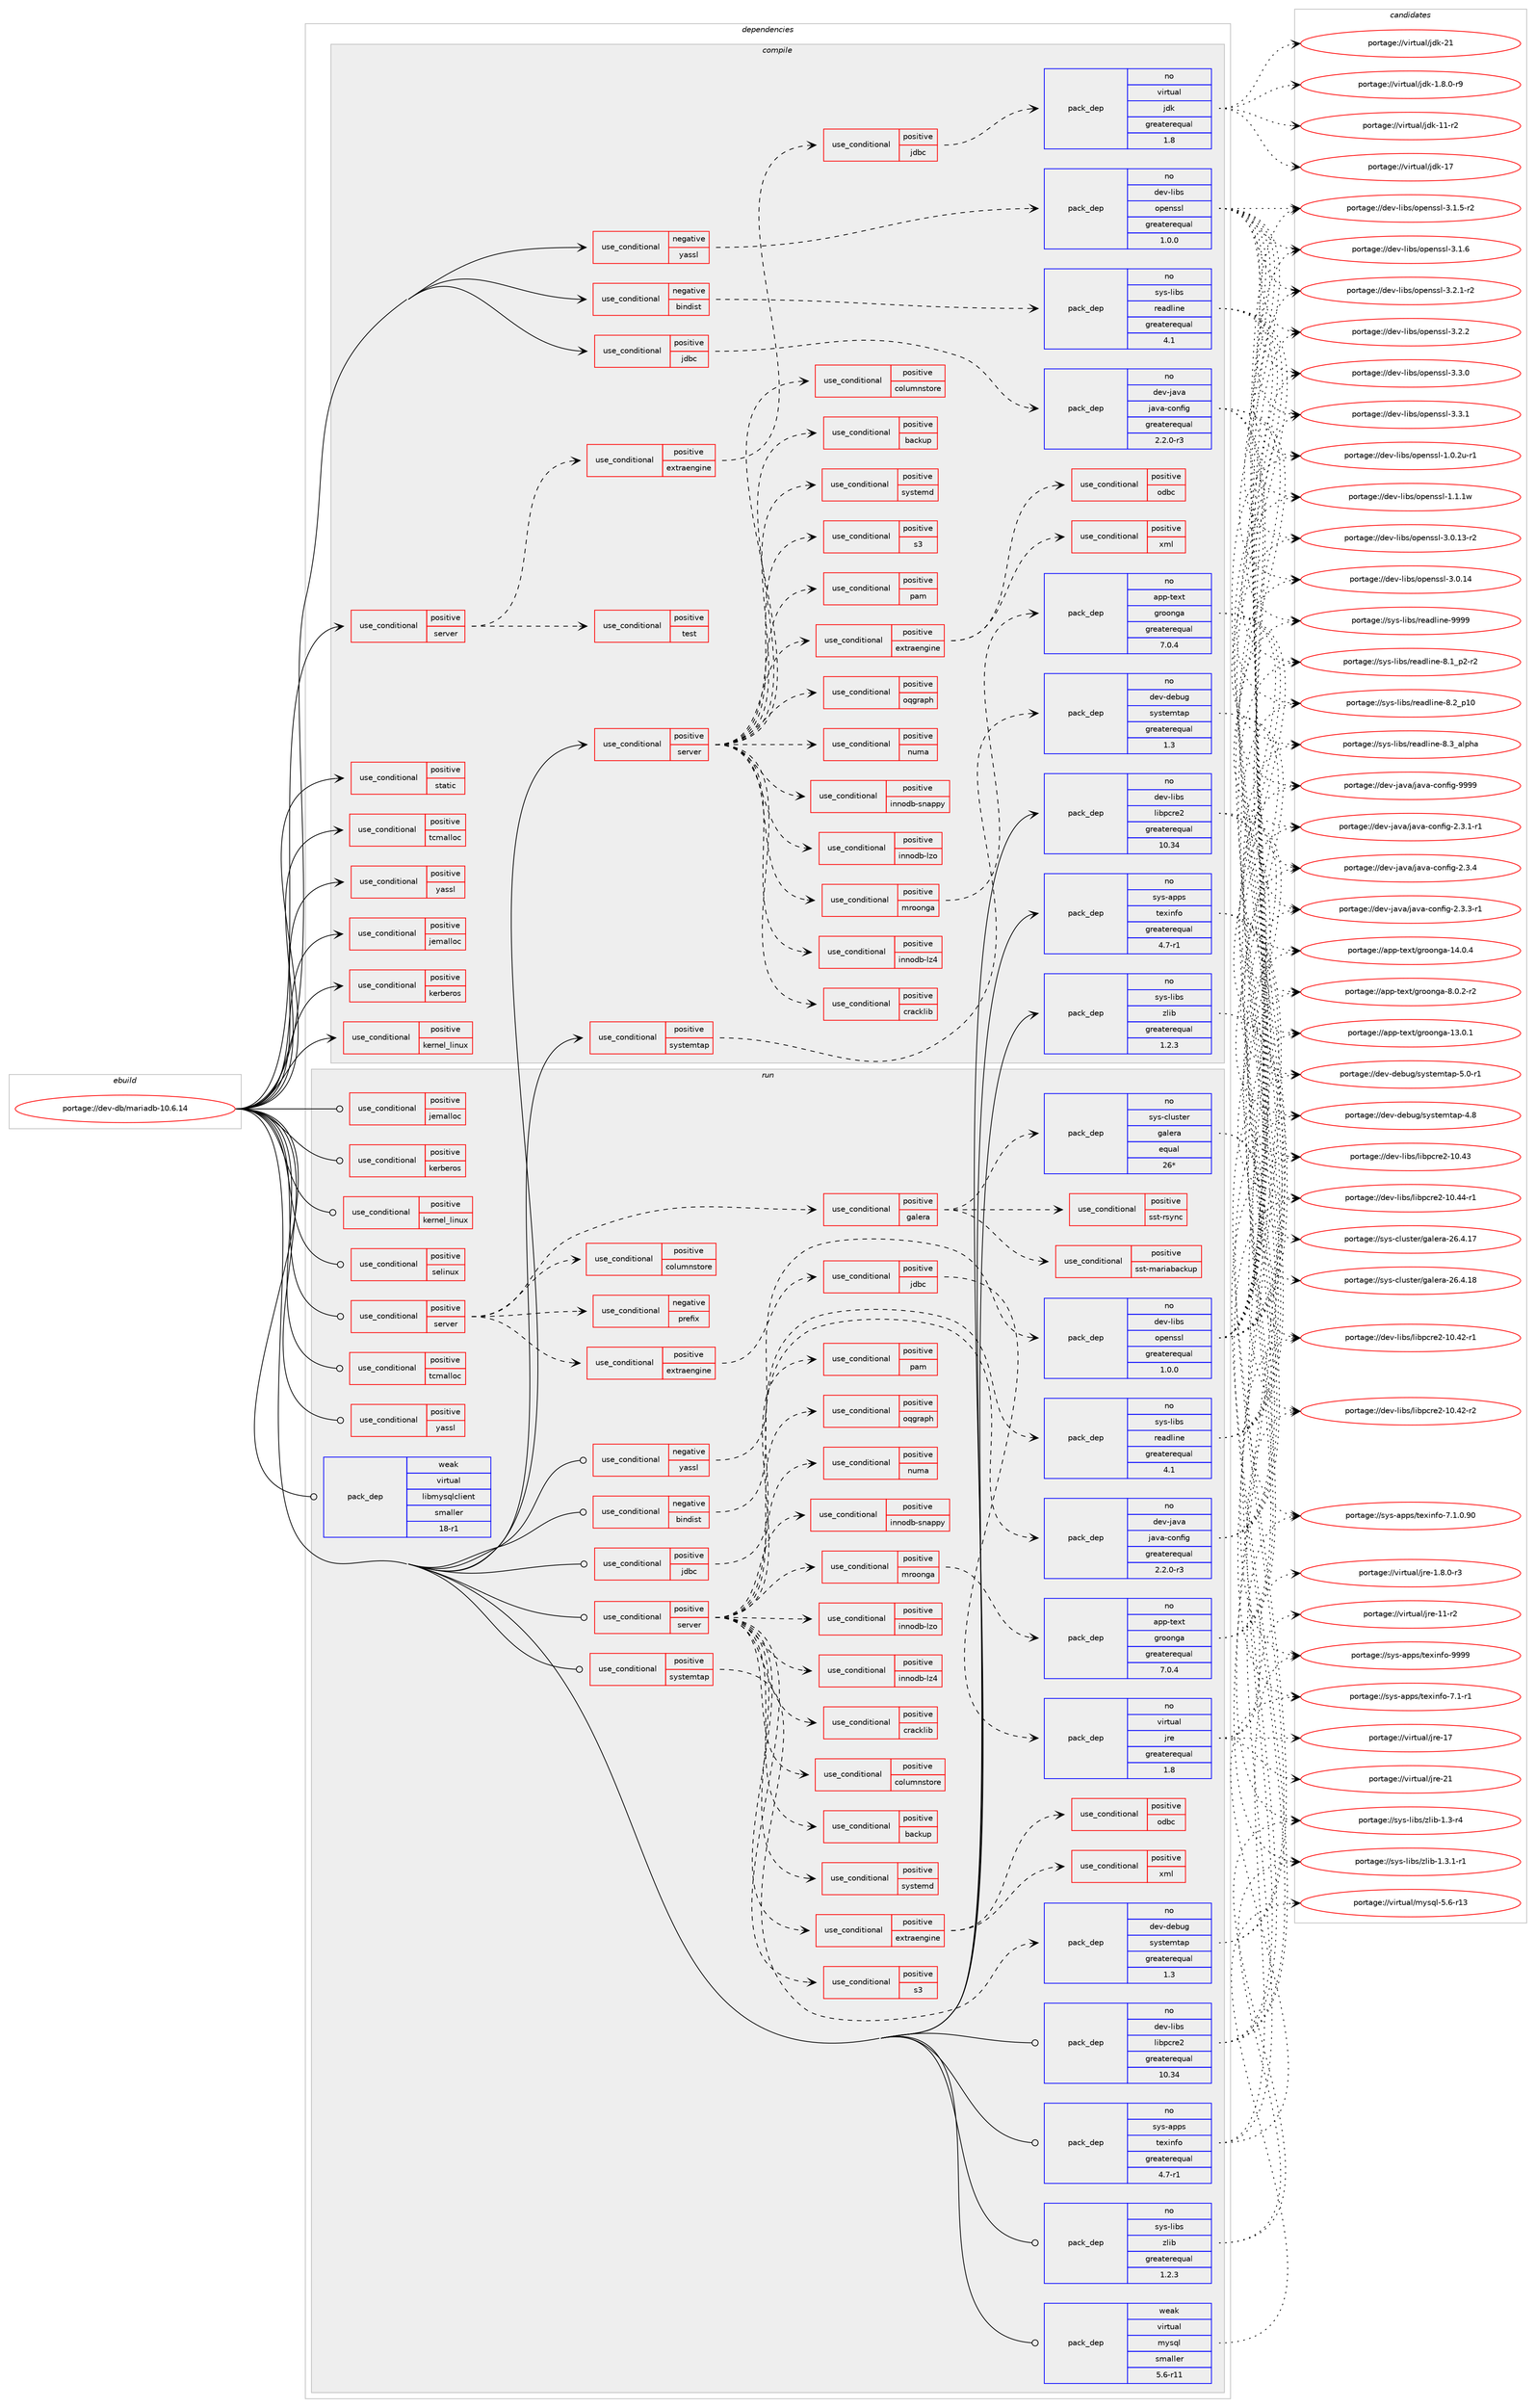 digraph prolog {

# *************
# Graph options
# *************

newrank=true;
concentrate=true;
compound=true;
graph [rankdir=LR,fontname=Helvetica,fontsize=10,ranksep=1.5];#, ranksep=2.5, nodesep=0.2];
edge  [arrowhead=vee];
node  [fontname=Helvetica,fontsize=10];

# **********
# The ebuild
# **********

subgraph cluster_leftcol {
color=gray;
rank=same;
label=<<i>ebuild</i>>;
id [label="portage://dev-db/mariadb-10.6.14", color=red, width=4, href="../dev-db/mariadb-10.6.14.svg"];
}

# ****************
# The dependencies
# ****************

subgraph cluster_midcol {
color=gray;
label=<<i>dependencies</i>>;
subgraph cluster_compile {
fillcolor="#eeeeee";
style=filled;
label=<<i>compile</i>>;
subgraph cond16893 {
dependency30302 [label=<<TABLE BORDER="0" CELLBORDER="1" CELLSPACING="0" CELLPADDING="4"><TR><TD ROWSPAN="3" CELLPADDING="10">use_conditional</TD></TR><TR><TD>negative</TD></TR><TR><TD>bindist</TD></TR></TABLE>>, shape=none, color=red];
# *** BEGIN UNKNOWN DEPENDENCY TYPE (TODO) ***
# dependency30302 -> package_dependency(portage://dev-db/mariadb-10.6.14,install,no,sys-libs,binutils-libs,none,[,,],[slot(0),equal],[])
# *** END UNKNOWN DEPENDENCY TYPE (TODO) ***

subgraph pack12514 {
dependency30303 [label=<<TABLE BORDER="0" CELLBORDER="1" CELLSPACING="0" CELLPADDING="4" WIDTH="220"><TR><TD ROWSPAN="6" CELLPADDING="30">pack_dep</TD></TR><TR><TD WIDTH="110">no</TD></TR><TR><TD>sys-libs</TD></TR><TR><TD>readline</TD></TR><TR><TD>greaterequal</TD></TR><TR><TD>4.1</TD></TR></TABLE>>, shape=none, color=blue];
}
dependency30302:e -> dependency30303:w [weight=20,style="dashed",arrowhead="vee"];
}
id:e -> dependency30302:w [weight=20,style="solid",arrowhead="vee"];
subgraph cond16894 {
dependency30304 [label=<<TABLE BORDER="0" CELLBORDER="1" CELLSPACING="0" CELLPADDING="4"><TR><TD ROWSPAN="3" CELLPADDING="10">use_conditional</TD></TR><TR><TD>negative</TD></TR><TR><TD>yassl</TD></TR></TABLE>>, shape=none, color=red];
subgraph pack12515 {
dependency30305 [label=<<TABLE BORDER="0" CELLBORDER="1" CELLSPACING="0" CELLPADDING="4" WIDTH="220"><TR><TD ROWSPAN="6" CELLPADDING="30">pack_dep</TD></TR><TR><TD WIDTH="110">no</TD></TR><TR><TD>dev-libs</TD></TR><TR><TD>openssl</TD></TR><TR><TD>greaterequal</TD></TR><TR><TD>1.0.0</TD></TR></TABLE>>, shape=none, color=blue];
}
dependency30304:e -> dependency30305:w [weight=20,style="dashed",arrowhead="vee"];
}
id:e -> dependency30304:w [weight=20,style="solid",arrowhead="vee"];
subgraph cond16895 {
dependency30306 [label=<<TABLE BORDER="0" CELLBORDER="1" CELLSPACING="0" CELLPADDING="4"><TR><TD ROWSPAN="3" CELLPADDING="10">use_conditional</TD></TR><TR><TD>positive</TD></TR><TR><TD>jdbc</TD></TR></TABLE>>, shape=none, color=red];
subgraph pack12516 {
dependency30307 [label=<<TABLE BORDER="0" CELLBORDER="1" CELLSPACING="0" CELLPADDING="4" WIDTH="220"><TR><TD ROWSPAN="6" CELLPADDING="30">pack_dep</TD></TR><TR><TD WIDTH="110">no</TD></TR><TR><TD>dev-java</TD></TR><TR><TD>java-config</TD></TR><TR><TD>greaterequal</TD></TR><TR><TD>2.2.0-r3</TD></TR></TABLE>>, shape=none, color=blue];
}
dependency30306:e -> dependency30307:w [weight=20,style="dashed",arrowhead="vee"];
}
id:e -> dependency30306:w [weight=20,style="solid",arrowhead="vee"];
subgraph cond16896 {
dependency30308 [label=<<TABLE BORDER="0" CELLBORDER="1" CELLSPACING="0" CELLPADDING="4"><TR><TD ROWSPAN="3" CELLPADDING="10">use_conditional</TD></TR><TR><TD>positive</TD></TR><TR><TD>jemalloc</TD></TR></TABLE>>, shape=none, color=red];
# *** BEGIN UNKNOWN DEPENDENCY TYPE (TODO) ***
# dependency30308 -> package_dependency(portage://dev-db/mariadb-10.6.14,install,no,dev-libs,jemalloc,none,[,,],[slot(0),equal],[])
# *** END UNKNOWN DEPENDENCY TYPE (TODO) ***

}
id:e -> dependency30308:w [weight=20,style="solid",arrowhead="vee"];
subgraph cond16897 {
dependency30309 [label=<<TABLE BORDER="0" CELLBORDER="1" CELLSPACING="0" CELLPADDING="4"><TR><TD ROWSPAN="3" CELLPADDING="10">use_conditional</TD></TR><TR><TD>positive</TD></TR><TR><TD>kerberos</TD></TR></TABLE>>, shape=none, color=red];
# *** BEGIN UNKNOWN DEPENDENCY TYPE (TODO) ***
# dependency30309 -> package_dependency(portage://dev-db/mariadb-10.6.14,install,no,virtual,krb5,none,[,,],[],[])
# *** END UNKNOWN DEPENDENCY TYPE (TODO) ***

}
id:e -> dependency30309:w [weight=20,style="solid",arrowhead="vee"];
subgraph cond16898 {
dependency30310 [label=<<TABLE BORDER="0" CELLBORDER="1" CELLSPACING="0" CELLPADDING="4"><TR><TD ROWSPAN="3" CELLPADDING="10">use_conditional</TD></TR><TR><TD>positive</TD></TR><TR><TD>kernel_linux</TD></TR></TABLE>>, shape=none, color=red];
# *** BEGIN UNKNOWN DEPENDENCY TYPE (TODO) ***
# dependency30310 -> package_dependency(portage://dev-db/mariadb-10.6.14,install,no,dev-libs,libaio,none,[,,],[slot(0),equal],[])
# *** END UNKNOWN DEPENDENCY TYPE (TODO) ***

# *** BEGIN UNKNOWN DEPENDENCY TYPE (TODO) ***
# dependency30310 -> package_dependency(portage://dev-db/mariadb-10.6.14,install,no,sys-libs,liburing,none,[,,],any_same_slot,[])
# *** END UNKNOWN DEPENDENCY TYPE (TODO) ***

# *** BEGIN UNKNOWN DEPENDENCY TYPE (TODO) ***
# dependency30310 -> package_dependency(portage://dev-db/mariadb-10.6.14,install,no,sys-process,procps,none,[,,],[slot(0),equal],[])
# *** END UNKNOWN DEPENDENCY TYPE (TODO) ***

}
id:e -> dependency30310:w [weight=20,style="solid",arrowhead="vee"];
subgraph cond16899 {
dependency30311 [label=<<TABLE BORDER="0" CELLBORDER="1" CELLSPACING="0" CELLPADDING="4"><TR><TD ROWSPAN="3" CELLPADDING="10">use_conditional</TD></TR><TR><TD>positive</TD></TR><TR><TD>server</TD></TR></TABLE>>, shape=none, color=red];
subgraph cond16900 {
dependency30312 [label=<<TABLE BORDER="0" CELLBORDER="1" CELLSPACING="0" CELLPADDING="4"><TR><TD ROWSPAN="3" CELLPADDING="10">use_conditional</TD></TR><TR><TD>positive</TD></TR><TR><TD>extraengine</TD></TR></TABLE>>, shape=none, color=red];
subgraph cond16901 {
dependency30313 [label=<<TABLE BORDER="0" CELLBORDER="1" CELLSPACING="0" CELLPADDING="4"><TR><TD ROWSPAN="3" CELLPADDING="10">use_conditional</TD></TR><TR><TD>positive</TD></TR><TR><TD>jdbc</TD></TR></TABLE>>, shape=none, color=red];
subgraph pack12517 {
dependency30314 [label=<<TABLE BORDER="0" CELLBORDER="1" CELLSPACING="0" CELLPADDING="4" WIDTH="220"><TR><TD ROWSPAN="6" CELLPADDING="30">pack_dep</TD></TR><TR><TD WIDTH="110">no</TD></TR><TR><TD>virtual</TD></TR><TR><TD>jdk</TD></TR><TR><TD>greaterequal</TD></TR><TR><TD>1.8</TD></TR></TABLE>>, shape=none, color=blue];
}
dependency30313:e -> dependency30314:w [weight=20,style="dashed",arrowhead="vee"];
}
dependency30312:e -> dependency30313:w [weight=20,style="dashed",arrowhead="vee"];
}
dependency30311:e -> dependency30312:w [weight=20,style="dashed",arrowhead="vee"];
subgraph cond16902 {
dependency30315 [label=<<TABLE BORDER="0" CELLBORDER="1" CELLSPACING="0" CELLPADDING="4"><TR><TD ROWSPAN="3" CELLPADDING="10">use_conditional</TD></TR><TR><TD>positive</TD></TR><TR><TD>test</TD></TR></TABLE>>, shape=none, color=red];
# *** BEGIN UNKNOWN DEPENDENCY TYPE (TODO) ***
# dependency30315 -> package_dependency(portage://dev-db/mariadb-10.6.14,install,no,acct-group,mysql,none,[,,],[],[])
# *** END UNKNOWN DEPENDENCY TYPE (TODO) ***

# *** BEGIN UNKNOWN DEPENDENCY TYPE (TODO) ***
# dependency30315 -> package_dependency(portage://dev-db/mariadb-10.6.14,install,no,acct-user,mysql,none,[,,],[],[])
# *** END UNKNOWN DEPENDENCY TYPE (TODO) ***

}
dependency30311:e -> dependency30315:w [weight=20,style="dashed",arrowhead="vee"];
}
id:e -> dependency30311:w [weight=20,style="solid",arrowhead="vee"];
subgraph cond16903 {
dependency30316 [label=<<TABLE BORDER="0" CELLBORDER="1" CELLSPACING="0" CELLPADDING="4"><TR><TD ROWSPAN="3" CELLPADDING="10">use_conditional</TD></TR><TR><TD>positive</TD></TR><TR><TD>server</TD></TR></TABLE>>, shape=none, color=red];
# *** BEGIN UNKNOWN DEPENDENCY TYPE (TODO) ***
# dependency30316 -> package_dependency(portage://dev-db/mariadb-10.6.14,install,no,app-arch,bzip2,none,[,,],[],[])
# *** END UNKNOWN DEPENDENCY TYPE (TODO) ***

# *** BEGIN UNKNOWN DEPENDENCY TYPE (TODO) ***
# dependency30316 -> package_dependency(portage://dev-db/mariadb-10.6.14,install,no,app-arch,xz-utils,none,[,,],[],[])
# *** END UNKNOWN DEPENDENCY TYPE (TODO) ***

subgraph cond16904 {
dependency30317 [label=<<TABLE BORDER="0" CELLBORDER="1" CELLSPACING="0" CELLPADDING="4"><TR><TD ROWSPAN="3" CELLPADDING="10">use_conditional</TD></TR><TR><TD>positive</TD></TR><TR><TD>backup</TD></TR></TABLE>>, shape=none, color=red];
# *** BEGIN UNKNOWN DEPENDENCY TYPE (TODO) ***
# dependency30317 -> package_dependency(portage://dev-db/mariadb-10.6.14,install,no,app-arch,libarchive,none,[,,],[slot(0),equal],[])
# *** END UNKNOWN DEPENDENCY TYPE (TODO) ***

}
dependency30316:e -> dependency30317:w [weight=20,style="dashed",arrowhead="vee"];
subgraph cond16905 {
dependency30318 [label=<<TABLE BORDER="0" CELLBORDER="1" CELLSPACING="0" CELLPADDING="4"><TR><TD ROWSPAN="3" CELLPADDING="10">use_conditional</TD></TR><TR><TD>positive</TD></TR><TR><TD>columnstore</TD></TR></TABLE>>, shape=none, color=red];
# *** BEGIN UNKNOWN DEPENDENCY TYPE (TODO) ***
# dependency30318 -> package_dependency(portage://dev-db/mariadb-10.6.14,install,no,app-arch,snappy,none,[,,],any_same_slot,[])
# *** END UNKNOWN DEPENDENCY TYPE (TODO) ***

# *** BEGIN UNKNOWN DEPENDENCY TYPE (TODO) ***
# dependency30318 -> package_dependency(portage://dev-db/mariadb-10.6.14,install,no,dev-libs,boost,none,[,,],any_same_slot,[])
# *** END UNKNOWN DEPENDENCY TYPE (TODO) ***

# *** BEGIN UNKNOWN DEPENDENCY TYPE (TODO) ***
# dependency30318 -> package_dependency(portage://dev-db/mariadb-10.6.14,install,no,dev-libs,libxml2,none,[,,],[slot(2),equal],[])
# *** END UNKNOWN DEPENDENCY TYPE (TODO) ***

}
dependency30316:e -> dependency30318:w [weight=20,style="dashed",arrowhead="vee"];
subgraph cond16906 {
dependency30319 [label=<<TABLE BORDER="0" CELLBORDER="1" CELLSPACING="0" CELLPADDING="4"><TR><TD ROWSPAN="3" CELLPADDING="10">use_conditional</TD></TR><TR><TD>positive</TD></TR><TR><TD>cracklib</TD></TR></TABLE>>, shape=none, color=red];
# *** BEGIN UNKNOWN DEPENDENCY TYPE (TODO) ***
# dependency30319 -> package_dependency(portage://dev-db/mariadb-10.6.14,install,no,sys-libs,cracklib,none,[,,],[slot(0),equal],[])
# *** END UNKNOWN DEPENDENCY TYPE (TODO) ***

}
dependency30316:e -> dependency30319:w [weight=20,style="dashed",arrowhead="vee"];
subgraph cond16907 {
dependency30320 [label=<<TABLE BORDER="0" CELLBORDER="1" CELLSPACING="0" CELLPADDING="4"><TR><TD ROWSPAN="3" CELLPADDING="10">use_conditional</TD></TR><TR><TD>positive</TD></TR><TR><TD>extraengine</TD></TR></TABLE>>, shape=none, color=red];
subgraph cond16908 {
dependency30321 [label=<<TABLE BORDER="0" CELLBORDER="1" CELLSPACING="0" CELLPADDING="4"><TR><TD ROWSPAN="3" CELLPADDING="10">use_conditional</TD></TR><TR><TD>positive</TD></TR><TR><TD>odbc</TD></TR></TABLE>>, shape=none, color=red];
# *** BEGIN UNKNOWN DEPENDENCY TYPE (TODO) ***
# dependency30321 -> package_dependency(portage://dev-db/mariadb-10.6.14,install,no,dev-db,unixODBC,none,[,,],[slot(0),equal],[])
# *** END UNKNOWN DEPENDENCY TYPE (TODO) ***

}
dependency30320:e -> dependency30321:w [weight=20,style="dashed",arrowhead="vee"];
subgraph cond16909 {
dependency30322 [label=<<TABLE BORDER="0" CELLBORDER="1" CELLSPACING="0" CELLPADDING="4"><TR><TD ROWSPAN="3" CELLPADDING="10">use_conditional</TD></TR><TR><TD>positive</TD></TR><TR><TD>xml</TD></TR></TABLE>>, shape=none, color=red];
# *** BEGIN UNKNOWN DEPENDENCY TYPE (TODO) ***
# dependency30322 -> package_dependency(portage://dev-db/mariadb-10.6.14,install,no,dev-libs,libxml2,none,[,,],[slot(2),equal],[])
# *** END UNKNOWN DEPENDENCY TYPE (TODO) ***

}
dependency30320:e -> dependency30322:w [weight=20,style="dashed",arrowhead="vee"];
}
dependency30316:e -> dependency30320:w [weight=20,style="dashed",arrowhead="vee"];
subgraph cond16910 {
dependency30323 [label=<<TABLE BORDER="0" CELLBORDER="1" CELLSPACING="0" CELLPADDING="4"><TR><TD ROWSPAN="3" CELLPADDING="10">use_conditional</TD></TR><TR><TD>positive</TD></TR><TR><TD>innodb-lz4</TD></TR></TABLE>>, shape=none, color=red];
# *** BEGIN UNKNOWN DEPENDENCY TYPE (TODO) ***
# dependency30323 -> package_dependency(portage://dev-db/mariadb-10.6.14,install,no,app-arch,lz4,none,[,,],[],[])
# *** END UNKNOWN DEPENDENCY TYPE (TODO) ***

}
dependency30316:e -> dependency30323:w [weight=20,style="dashed",arrowhead="vee"];
subgraph cond16911 {
dependency30324 [label=<<TABLE BORDER="0" CELLBORDER="1" CELLSPACING="0" CELLPADDING="4"><TR><TD ROWSPAN="3" CELLPADDING="10">use_conditional</TD></TR><TR><TD>positive</TD></TR><TR><TD>innodb-lzo</TD></TR></TABLE>>, shape=none, color=red];
# *** BEGIN UNKNOWN DEPENDENCY TYPE (TODO) ***
# dependency30324 -> package_dependency(portage://dev-db/mariadb-10.6.14,install,no,dev-libs,lzo,none,[,,],[],[])
# *** END UNKNOWN DEPENDENCY TYPE (TODO) ***

}
dependency30316:e -> dependency30324:w [weight=20,style="dashed",arrowhead="vee"];
subgraph cond16912 {
dependency30325 [label=<<TABLE BORDER="0" CELLBORDER="1" CELLSPACING="0" CELLPADDING="4"><TR><TD ROWSPAN="3" CELLPADDING="10">use_conditional</TD></TR><TR><TD>positive</TD></TR><TR><TD>innodb-snappy</TD></TR></TABLE>>, shape=none, color=red];
# *** BEGIN UNKNOWN DEPENDENCY TYPE (TODO) ***
# dependency30325 -> package_dependency(portage://dev-db/mariadb-10.6.14,install,no,app-arch,snappy,none,[,,],any_same_slot,[])
# *** END UNKNOWN DEPENDENCY TYPE (TODO) ***

}
dependency30316:e -> dependency30325:w [weight=20,style="dashed",arrowhead="vee"];
subgraph cond16913 {
dependency30326 [label=<<TABLE BORDER="0" CELLBORDER="1" CELLSPACING="0" CELLPADDING="4"><TR><TD ROWSPAN="3" CELLPADDING="10">use_conditional</TD></TR><TR><TD>positive</TD></TR><TR><TD>mroonga</TD></TR></TABLE>>, shape=none, color=red];
# *** BEGIN UNKNOWN DEPENDENCY TYPE (TODO) ***
# dependency30326 -> package_dependency(portage://dev-db/mariadb-10.6.14,install,no,app-text,groonga-normalizer-mysql,none,[,,],[],[])
# *** END UNKNOWN DEPENDENCY TYPE (TODO) ***

subgraph pack12518 {
dependency30327 [label=<<TABLE BORDER="0" CELLBORDER="1" CELLSPACING="0" CELLPADDING="4" WIDTH="220"><TR><TD ROWSPAN="6" CELLPADDING="30">pack_dep</TD></TR><TR><TD WIDTH="110">no</TD></TR><TR><TD>app-text</TD></TR><TR><TD>groonga</TD></TR><TR><TD>greaterequal</TD></TR><TR><TD>7.0.4</TD></TR></TABLE>>, shape=none, color=blue];
}
dependency30326:e -> dependency30327:w [weight=20,style="dashed",arrowhead="vee"];
}
dependency30316:e -> dependency30326:w [weight=20,style="dashed",arrowhead="vee"];
subgraph cond16914 {
dependency30328 [label=<<TABLE BORDER="0" CELLBORDER="1" CELLSPACING="0" CELLPADDING="4"><TR><TD ROWSPAN="3" CELLPADDING="10">use_conditional</TD></TR><TR><TD>positive</TD></TR><TR><TD>numa</TD></TR></TABLE>>, shape=none, color=red];
# *** BEGIN UNKNOWN DEPENDENCY TYPE (TODO) ***
# dependency30328 -> package_dependency(portage://dev-db/mariadb-10.6.14,install,no,sys-process,numactl,none,[,,],[],[])
# *** END UNKNOWN DEPENDENCY TYPE (TODO) ***

}
dependency30316:e -> dependency30328:w [weight=20,style="dashed",arrowhead="vee"];
subgraph cond16915 {
dependency30329 [label=<<TABLE BORDER="0" CELLBORDER="1" CELLSPACING="0" CELLPADDING="4"><TR><TD ROWSPAN="3" CELLPADDING="10">use_conditional</TD></TR><TR><TD>positive</TD></TR><TR><TD>oqgraph</TD></TR></TABLE>>, shape=none, color=red];
# *** BEGIN UNKNOWN DEPENDENCY TYPE (TODO) ***
# dependency30329 -> package_dependency(portage://dev-db/mariadb-10.6.14,install,no,dev-libs,boost,none,[,,],any_same_slot,[])
# *** END UNKNOWN DEPENDENCY TYPE (TODO) ***

# *** BEGIN UNKNOWN DEPENDENCY TYPE (TODO) ***
# dependency30329 -> package_dependency(portage://dev-db/mariadb-10.6.14,install,no,dev-libs,judy,none,[,,],[slot(0),equal],[])
# *** END UNKNOWN DEPENDENCY TYPE (TODO) ***

}
dependency30316:e -> dependency30329:w [weight=20,style="dashed",arrowhead="vee"];
subgraph cond16916 {
dependency30330 [label=<<TABLE BORDER="0" CELLBORDER="1" CELLSPACING="0" CELLPADDING="4"><TR><TD ROWSPAN="3" CELLPADDING="10">use_conditional</TD></TR><TR><TD>positive</TD></TR><TR><TD>pam</TD></TR></TABLE>>, shape=none, color=red];
# *** BEGIN UNKNOWN DEPENDENCY TYPE (TODO) ***
# dependency30330 -> package_dependency(portage://dev-db/mariadb-10.6.14,install,no,sys-libs,pam,none,[,,],[slot(0),equal],[])
# *** END UNKNOWN DEPENDENCY TYPE (TODO) ***

}
dependency30316:e -> dependency30330:w [weight=20,style="dashed",arrowhead="vee"];
subgraph cond16917 {
dependency30331 [label=<<TABLE BORDER="0" CELLBORDER="1" CELLSPACING="0" CELLPADDING="4"><TR><TD ROWSPAN="3" CELLPADDING="10">use_conditional</TD></TR><TR><TD>positive</TD></TR><TR><TD>s3</TD></TR></TABLE>>, shape=none, color=red];
# *** BEGIN UNKNOWN DEPENDENCY TYPE (TODO) ***
# dependency30331 -> package_dependency(portage://dev-db/mariadb-10.6.14,install,no,net-misc,curl,none,[,,],[],[])
# *** END UNKNOWN DEPENDENCY TYPE (TODO) ***

}
dependency30316:e -> dependency30331:w [weight=20,style="dashed",arrowhead="vee"];
subgraph cond16918 {
dependency30332 [label=<<TABLE BORDER="0" CELLBORDER="1" CELLSPACING="0" CELLPADDING="4"><TR><TD ROWSPAN="3" CELLPADDING="10">use_conditional</TD></TR><TR><TD>positive</TD></TR><TR><TD>systemd</TD></TR></TABLE>>, shape=none, color=red];
# *** BEGIN UNKNOWN DEPENDENCY TYPE (TODO) ***
# dependency30332 -> package_dependency(portage://dev-db/mariadb-10.6.14,install,no,sys-apps,systemd,none,[,,],any_same_slot,[])
# *** END UNKNOWN DEPENDENCY TYPE (TODO) ***

}
dependency30316:e -> dependency30332:w [weight=20,style="dashed",arrowhead="vee"];
}
id:e -> dependency30316:w [weight=20,style="solid",arrowhead="vee"];
subgraph cond16919 {
dependency30333 [label=<<TABLE BORDER="0" CELLBORDER="1" CELLSPACING="0" CELLPADDING="4"><TR><TD ROWSPAN="3" CELLPADDING="10">use_conditional</TD></TR><TR><TD>positive</TD></TR><TR><TD>static</TD></TR></TABLE>>, shape=none, color=red];
# *** BEGIN UNKNOWN DEPENDENCY TYPE (TODO) ***
# dependency30333 -> package_dependency(portage://dev-db/mariadb-10.6.14,install,no,sys-libs,ncurses,none,[,,],[],[use(enable(static-libs),none)])
# *** END UNKNOWN DEPENDENCY TYPE (TODO) ***

}
id:e -> dependency30333:w [weight=20,style="solid",arrowhead="vee"];
subgraph cond16920 {
dependency30334 [label=<<TABLE BORDER="0" CELLBORDER="1" CELLSPACING="0" CELLPADDING="4"><TR><TD ROWSPAN="3" CELLPADDING="10">use_conditional</TD></TR><TR><TD>positive</TD></TR><TR><TD>systemtap</TD></TR></TABLE>>, shape=none, color=red];
subgraph pack12519 {
dependency30335 [label=<<TABLE BORDER="0" CELLBORDER="1" CELLSPACING="0" CELLPADDING="4" WIDTH="220"><TR><TD ROWSPAN="6" CELLPADDING="30">pack_dep</TD></TR><TR><TD WIDTH="110">no</TD></TR><TR><TD>dev-debug</TD></TR><TR><TD>systemtap</TD></TR><TR><TD>greaterequal</TD></TR><TR><TD>1.3</TD></TR></TABLE>>, shape=none, color=blue];
}
dependency30334:e -> dependency30335:w [weight=20,style="dashed",arrowhead="vee"];
}
id:e -> dependency30334:w [weight=20,style="solid",arrowhead="vee"];
subgraph cond16921 {
dependency30336 [label=<<TABLE BORDER="0" CELLBORDER="1" CELLSPACING="0" CELLPADDING="4"><TR><TD ROWSPAN="3" CELLPADDING="10">use_conditional</TD></TR><TR><TD>positive</TD></TR><TR><TD>tcmalloc</TD></TR></TABLE>>, shape=none, color=red];
# *** BEGIN UNKNOWN DEPENDENCY TYPE (TODO) ***
# dependency30336 -> package_dependency(portage://dev-db/mariadb-10.6.14,install,no,dev-util,google-perftools,none,[,,],[slot(0),equal],[])
# *** END UNKNOWN DEPENDENCY TYPE (TODO) ***

}
id:e -> dependency30336:w [weight=20,style="solid",arrowhead="vee"];
subgraph cond16922 {
dependency30337 [label=<<TABLE BORDER="0" CELLBORDER="1" CELLSPACING="0" CELLPADDING="4"><TR><TD ROWSPAN="3" CELLPADDING="10">use_conditional</TD></TR><TR><TD>positive</TD></TR><TR><TD>yassl</TD></TR></TABLE>>, shape=none, color=red];
# *** BEGIN UNKNOWN DEPENDENCY TYPE (TODO) ***
# dependency30337 -> package_dependency(portage://dev-db/mariadb-10.6.14,install,no,net-libs,gnutls,none,[,,],[slot(0),equal],[])
# *** END UNKNOWN DEPENDENCY TYPE (TODO) ***

}
id:e -> dependency30337:w [weight=20,style="solid",arrowhead="vee"];
subgraph pack12520 {
dependency30338 [label=<<TABLE BORDER="0" CELLBORDER="1" CELLSPACING="0" CELLPADDING="4" WIDTH="220"><TR><TD ROWSPAN="6" CELLPADDING="30">pack_dep</TD></TR><TR><TD WIDTH="110">no</TD></TR><TR><TD>dev-libs</TD></TR><TR><TD>libpcre2</TD></TR><TR><TD>greaterequal</TD></TR><TR><TD>10.34</TD></TR></TABLE>>, shape=none, color=blue];
}
id:e -> dependency30338:w [weight=20,style="solid",arrowhead="vee"];
subgraph pack12521 {
dependency30339 [label=<<TABLE BORDER="0" CELLBORDER="1" CELLSPACING="0" CELLPADDING="4" WIDTH="220"><TR><TD ROWSPAN="6" CELLPADDING="30">pack_dep</TD></TR><TR><TD WIDTH="110">no</TD></TR><TR><TD>sys-apps</TD></TR><TR><TD>texinfo</TD></TR><TR><TD>greaterequal</TD></TR><TR><TD>4.7-r1</TD></TR></TABLE>>, shape=none, color=blue];
}
id:e -> dependency30339:w [weight=20,style="solid",arrowhead="vee"];
# *** BEGIN UNKNOWN DEPENDENCY TYPE (TODO) ***
# id -> package_dependency(portage://dev-db/mariadb-10.6.14,install,no,sys-libs,ncurses,none,[,,],[slot(0),equal],[])
# *** END UNKNOWN DEPENDENCY TYPE (TODO) ***

subgraph pack12522 {
dependency30340 [label=<<TABLE BORDER="0" CELLBORDER="1" CELLSPACING="0" CELLPADDING="4" WIDTH="220"><TR><TD ROWSPAN="6" CELLPADDING="30">pack_dep</TD></TR><TR><TD WIDTH="110">no</TD></TR><TR><TD>sys-libs</TD></TR><TR><TD>zlib</TD></TR><TR><TD>greaterequal</TD></TR><TR><TD>1.2.3</TD></TR></TABLE>>, shape=none, color=blue];
}
id:e -> dependency30340:w [weight=20,style="solid",arrowhead="vee"];
# *** BEGIN UNKNOWN DEPENDENCY TYPE (TODO) ***
# id -> package_dependency(portage://dev-db/mariadb-10.6.14,install,no,virtual,libcrypt,none,[,,],any_same_slot,[])
# *** END UNKNOWN DEPENDENCY TYPE (TODO) ***

}
subgraph cluster_compileandrun {
fillcolor="#eeeeee";
style=filled;
label=<<i>compile and run</i>>;
}
subgraph cluster_run {
fillcolor="#eeeeee";
style=filled;
label=<<i>run</i>>;
subgraph cond16923 {
dependency30341 [label=<<TABLE BORDER="0" CELLBORDER="1" CELLSPACING="0" CELLPADDING="4"><TR><TD ROWSPAN="3" CELLPADDING="10">use_conditional</TD></TR><TR><TD>negative</TD></TR><TR><TD>bindist</TD></TR></TABLE>>, shape=none, color=red];
# *** BEGIN UNKNOWN DEPENDENCY TYPE (TODO) ***
# dependency30341 -> package_dependency(portage://dev-db/mariadb-10.6.14,run,no,sys-libs,binutils-libs,none,[,,],[slot(0),equal],[])
# *** END UNKNOWN DEPENDENCY TYPE (TODO) ***

subgraph pack12523 {
dependency30342 [label=<<TABLE BORDER="0" CELLBORDER="1" CELLSPACING="0" CELLPADDING="4" WIDTH="220"><TR><TD ROWSPAN="6" CELLPADDING="30">pack_dep</TD></TR><TR><TD WIDTH="110">no</TD></TR><TR><TD>sys-libs</TD></TR><TR><TD>readline</TD></TR><TR><TD>greaterequal</TD></TR><TR><TD>4.1</TD></TR></TABLE>>, shape=none, color=blue];
}
dependency30341:e -> dependency30342:w [weight=20,style="dashed",arrowhead="vee"];
}
id:e -> dependency30341:w [weight=20,style="solid",arrowhead="odot"];
subgraph cond16924 {
dependency30343 [label=<<TABLE BORDER="0" CELLBORDER="1" CELLSPACING="0" CELLPADDING="4"><TR><TD ROWSPAN="3" CELLPADDING="10">use_conditional</TD></TR><TR><TD>negative</TD></TR><TR><TD>yassl</TD></TR></TABLE>>, shape=none, color=red];
subgraph pack12524 {
dependency30344 [label=<<TABLE BORDER="0" CELLBORDER="1" CELLSPACING="0" CELLPADDING="4" WIDTH="220"><TR><TD ROWSPAN="6" CELLPADDING="30">pack_dep</TD></TR><TR><TD WIDTH="110">no</TD></TR><TR><TD>dev-libs</TD></TR><TR><TD>openssl</TD></TR><TR><TD>greaterequal</TD></TR><TR><TD>1.0.0</TD></TR></TABLE>>, shape=none, color=blue];
}
dependency30343:e -> dependency30344:w [weight=20,style="dashed",arrowhead="vee"];
}
id:e -> dependency30343:w [weight=20,style="solid",arrowhead="odot"];
subgraph cond16925 {
dependency30345 [label=<<TABLE BORDER="0" CELLBORDER="1" CELLSPACING="0" CELLPADDING="4"><TR><TD ROWSPAN="3" CELLPADDING="10">use_conditional</TD></TR><TR><TD>positive</TD></TR><TR><TD>jdbc</TD></TR></TABLE>>, shape=none, color=red];
subgraph pack12525 {
dependency30346 [label=<<TABLE BORDER="0" CELLBORDER="1" CELLSPACING="0" CELLPADDING="4" WIDTH="220"><TR><TD ROWSPAN="6" CELLPADDING="30">pack_dep</TD></TR><TR><TD WIDTH="110">no</TD></TR><TR><TD>dev-java</TD></TR><TR><TD>java-config</TD></TR><TR><TD>greaterequal</TD></TR><TR><TD>2.2.0-r3</TD></TR></TABLE>>, shape=none, color=blue];
}
dependency30345:e -> dependency30346:w [weight=20,style="dashed",arrowhead="vee"];
}
id:e -> dependency30345:w [weight=20,style="solid",arrowhead="odot"];
subgraph cond16926 {
dependency30347 [label=<<TABLE BORDER="0" CELLBORDER="1" CELLSPACING="0" CELLPADDING="4"><TR><TD ROWSPAN="3" CELLPADDING="10">use_conditional</TD></TR><TR><TD>positive</TD></TR><TR><TD>jemalloc</TD></TR></TABLE>>, shape=none, color=red];
# *** BEGIN UNKNOWN DEPENDENCY TYPE (TODO) ***
# dependency30347 -> package_dependency(portage://dev-db/mariadb-10.6.14,run,no,dev-libs,jemalloc,none,[,,],[slot(0),equal],[])
# *** END UNKNOWN DEPENDENCY TYPE (TODO) ***

}
id:e -> dependency30347:w [weight=20,style="solid",arrowhead="odot"];
subgraph cond16927 {
dependency30348 [label=<<TABLE BORDER="0" CELLBORDER="1" CELLSPACING="0" CELLPADDING="4"><TR><TD ROWSPAN="3" CELLPADDING="10">use_conditional</TD></TR><TR><TD>positive</TD></TR><TR><TD>kerberos</TD></TR></TABLE>>, shape=none, color=red];
# *** BEGIN UNKNOWN DEPENDENCY TYPE (TODO) ***
# dependency30348 -> package_dependency(portage://dev-db/mariadb-10.6.14,run,no,virtual,krb5,none,[,,],[],[])
# *** END UNKNOWN DEPENDENCY TYPE (TODO) ***

}
id:e -> dependency30348:w [weight=20,style="solid",arrowhead="odot"];
subgraph cond16928 {
dependency30349 [label=<<TABLE BORDER="0" CELLBORDER="1" CELLSPACING="0" CELLPADDING="4"><TR><TD ROWSPAN="3" CELLPADDING="10">use_conditional</TD></TR><TR><TD>positive</TD></TR><TR><TD>kernel_linux</TD></TR></TABLE>>, shape=none, color=red];
# *** BEGIN UNKNOWN DEPENDENCY TYPE (TODO) ***
# dependency30349 -> package_dependency(portage://dev-db/mariadb-10.6.14,run,no,dev-libs,libaio,none,[,,],[slot(0),equal],[])
# *** END UNKNOWN DEPENDENCY TYPE (TODO) ***

# *** BEGIN UNKNOWN DEPENDENCY TYPE (TODO) ***
# dependency30349 -> package_dependency(portage://dev-db/mariadb-10.6.14,run,no,sys-libs,liburing,none,[,,],any_same_slot,[])
# *** END UNKNOWN DEPENDENCY TYPE (TODO) ***

# *** BEGIN UNKNOWN DEPENDENCY TYPE (TODO) ***
# dependency30349 -> package_dependency(portage://dev-db/mariadb-10.6.14,run,no,sys-process,procps,none,[,,],[slot(0),equal],[])
# *** END UNKNOWN DEPENDENCY TYPE (TODO) ***

}
id:e -> dependency30349:w [weight=20,style="solid",arrowhead="odot"];
subgraph cond16929 {
dependency30350 [label=<<TABLE BORDER="0" CELLBORDER="1" CELLSPACING="0" CELLPADDING="4"><TR><TD ROWSPAN="3" CELLPADDING="10">use_conditional</TD></TR><TR><TD>positive</TD></TR><TR><TD>selinux</TD></TR></TABLE>>, shape=none, color=red];
# *** BEGIN UNKNOWN DEPENDENCY TYPE (TODO) ***
# dependency30350 -> package_dependency(portage://dev-db/mariadb-10.6.14,run,no,sec-policy,selinux-mysql,none,[,,],[],[])
# *** END UNKNOWN DEPENDENCY TYPE (TODO) ***

}
id:e -> dependency30350:w [weight=20,style="solid",arrowhead="odot"];
subgraph cond16930 {
dependency30351 [label=<<TABLE BORDER="0" CELLBORDER="1" CELLSPACING="0" CELLPADDING="4"><TR><TD ROWSPAN="3" CELLPADDING="10">use_conditional</TD></TR><TR><TD>positive</TD></TR><TR><TD>server</TD></TR></TABLE>>, shape=none, color=red];
subgraph cond16931 {
dependency30352 [label=<<TABLE BORDER="0" CELLBORDER="1" CELLSPACING="0" CELLPADDING="4"><TR><TD ROWSPAN="3" CELLPADDING="10">use_conditional</TD></TR><TR><TD>positive</TD></TR><TR><TD>columnstore</TD></TR></TABLE>>, shape=none, color=red];
# *** BEGIN UNKNOWN DEPENDENCY TYPE (TODO) ***
# dependency30352 -> package_dependency(portage://dev-db/mariadb-10.6.14,run,no,dev-db,mariadb-connector-c,none,[,,],[],[])
# *** END UNKNOWN DEPENDENCY TYPE (TODO) ***

}
dependency30351:e -> dependency30352:w [weight=20,style="dashed",arrowhead="vee"];
subgraph cond16932 {
dependency30353 [label=<<TABLE BORDER="0" CELLBORDER="1" CELLSPACING="0" CELLPADDING="4"><TR><TD ROWSPAN="3" CELLPADDING="10">use_conditional</TD></TR><TR><TD>positive</TD></TR><TR><TD>extraengine</TD></TR></TABLE>>, shape=none, color=red];
subgraph cond16933 {
dependency30354 [label=<<TABLE BORDER="0" CELLBORDER="1" CELLSPACING="0" CELLPADDING="4"><TR><TD ROWSPAN="3" CELLPADDING="10">use_conditional</TD></TR><TR><TD>positive</TD></TR><TR><TD>jdbc</TD></TR></TABLE>>, shape=none, color=red];
subgraph pack12526 {
dependency30355 [label=<<TABLE BORDER="0" CELLBORDER="1" CELLSPACING="0" CELLPADDING="4" WIDTH="220"><TR><TD ROWSPAN="6" CELLPADDING="30">pack_dep</TD></TR><TR><TD WIDTH="110">no</TD></TR><TR><TD>virtual</TD></TR><TR><TD>jre</TD></TR><TR><TD>greaterequal</TD></TR><TR><TD>1.8</TD></TR></TABLE>>, shape=none, color=blue];
}
dependency30354:e -> dependency30355:w [weight=20,style="dashed",arrowhead="vee"];
}
dependency30353:e -> dependency30354:w [weight=20,style="dashed",arrowhead="vee"];
}
dependency30351:e -> dependency30353:w [weight=20,style="dashed",arrowhead="vee"];
subgraph cond16934 {
dependency30356 [label=<<TABLE BORDER="0" CELLBORDER="1" CELLSPACING="0" CELLPADDING="4"><TR><TD ROWSPAN="3" CELLPADDING="10">use_conditional</TD></TR><TR><TD>positive</TD></TR><TR><TD>galera</TD></TR></TABLE>>, shape=none, color=red];
# *** BEGIN UNKNOWN DEPENDENCY TYPE (TODO) ***
# dependency30356 -> package_dependency(portage://dev-db/mariadb-10.6.14,run,no,sys-apps,iproute2,none,[,,],[],[])
# *** END UNKNOWN DEPENDENCY TYPE (TODO) ***

subgraph pack12527 {
dependency30357 [label=<<TABLE BORDER="0" CELLBORDER="1" CELLSPACING="0" CELLPADDING="4" WIDTH="220"><TR><TD ROWSPAN="6" CELLPADDING="30">pack_dep</TD></TR><TR><TD WIDTH="110">no</TD></TR><TR><TD>sys-cluster</TD></TR><TR><TD>galera</TD></TR><TR><TD>equal</TD></TR><TR><TD>26*</TD></TR></TABLE>>, shape=none, color=blue];
}
dependency30356:e -> dependency30357:w [weight=20,style="dashed",arrowhead="vee"];
subgraph cond16935 {
dependency30358 [label=<<TABLE BORDER="0" CELLBORDER="1" CELLSPACING="0" CELLPADDING="4"><TR><TD ROWSPAN="3" CELLPADDING="10">use_conditional</TD></TR><TR><TD>positive</TD></TR><TR><TD>sst-rsync</TD></TR></TABLE>>, shape=none, color=red];
# *** BEGIN UNKNOWN DEPENDENCY TYPE (TODO) ***
# dependency30358 -> package_dependency(portage://dev-db/mariadb-10.6.14,run,no,sys-process,lsof,none,[,,],[],[])
# *** END UNKNOWN DEPENDENCY TYPE (TODO) ***

}
dependency30356:e -> dependency30358:w [weight=20,style="dashed",arrowhead="vee"];
subgraph cond16936 {
dependency30359 [label=<<TABLE BORDER="0" CELLBORDER="1" CELLSPACING="0" CELLPADDING="4"><TR><TD ROWSPAN="3" CELLPADDING="10">use_conditional</TD></TR><TR><TD>positive</TD></TR><TR><TD>sst-mariabackup</TD></TR></TABLE>>, shape=none, color=red];
# *** BEGIN UNKNOWN DEPENDENCY TYPE (TODO) ***
# dependency30359 -> package_dependency(portage://dev-db/mariadb-10.6.14,run,no,net-misc,socat,none,[,,],[],[use(enable(ssl),none)])
# *** END UNKNOWN DEPENDENCY TYPE (TODO) ***

}
dependency30356:e -> dependency30359:w [weight=20,style="dashed",arrowhead="vee"];
}
dependency30351:e -> dependency30356:w [weight=20,style="dashed",arrowhead="vee"];
subgraph cond16937 {
dependency30360 [label=<<TABLE BORDER="0" CELLBORDER="1" CELLSPACING="0" CELLPADDING="4"><TR><TD ROWSPAN="3" CELLPADDING="10">use_conditional</TD></TR><TR><TD>negative</TD></TR><TR><TD>prefix</TD></TR></TABLE>>, shape=none, color=red];
# *** BEGIN UNKNOWN DEPENDENCY TYPE (TODO) ***
# dependency30360 -> package_dependency(portage://dev-db/mariadb-10.6.14,run,no,dev-db,mysql-init-scripts,none,[,,],[],[])
# *** END UNKNOWN DEPENDENCY TYPE (TODO) ***

# *** BEGIN UNKNOWN DEPENDENCY TYPE (TODO) ***
# dependency30360 -> package_dependency(portage://dev-db/mariadb-10.6.14,run,no,acct-group,mysql,none,[,,],[],[])
# *** END UNKNOWN DEPENDENCY TYPE (TODO) ***

# *** BEGIN UNKNOWN DEPENDENCY TYPE (TODO) ***
# dependency30360 -> package_dependency(portage://dev-db/mariadb-10.6.14,run,no,acct-user,mysql,none,[,,],[],[])
# *** END UNKNOWN DEPENDENCY TYPE (TODO) ***

}
dependency30351:e -> dependency30360:w [weight=20,style="dashed",arrowhead="vee"];
}
id:e -> dependency30351:w [weight=20,style="solid",arrowhead="odot"];
subgraph cond16938 {
dependency30361 [label=<<TABLE BORDER="0" CELLBORDER="1" CELLSPACING="0" CELLPADDING="4"><TR><TD ROWSPAN="3" CELLPADDING="10">use_conditional</TD></TR><TR><TD>positive</TD></TR><TR><TD>server</TD></TR></TABLE>>, shape=none, color=red];
# *** BEGIN UNKNOWN DEPENDENCY TYPE (TODO) ***
# dependency30361 -> package_dependency(portage://dev-db/mariadb-10.6.14,run,no,app-arch,bzip2,none,[,,],[],[])
# *** END UNKNOWN DEPENDENCY TYPE (TODO) ***

# *** BEGIN UNKNOWN DEPENDENCY TYPE (TODO) ***
# dependency30361 -> package_dependency(portage://dev-db/mariadb-10.6.14,run,no,app-arch,xz-utils,none,[,,],[],[])
# *** END UNKNOWN DEPENDENCY TYPE (TODO) ***

subgraph cond16939 {
dependency30362 [label=<<TABLE BORDER="0" CELLBORDER="1" CELLSPACING="0" CELLPADDING="4"><TR><TD ROWSPAN="3" CELLPADDING="10">use_conditional</TD></TR><TR><TD>positive</TD></TR><TR><TD>backup</TD></TR></TABLE>>, shape=none, color=red];
# *** BEGIN UNKNOWN DEPENDENCY TYPE (TODO) ***
# dependency30362 -> package_dependency(portage://dev-db/mariadb-10.6.14,run,no,app-arch,libarchive,none,[,,],[slot(0),equal],[])
# *** END UNKNOWN DEPENDENCY TYPE (TODO) ***

}
dependency30361:e -> dependency30362:w [weight=20,style="dashed",arrowhead="vee"];
subgraph cond16940 {
dependency30363 [label=<<TABLE BORDER="0" CELLBORDER="1" CELLSPACING="0" CELLPADDING="4"><TR><TD ROWSPAN="3" CELLPADDING="10">use_conditional</TD></TR><TR><TD>positive</TD></TR><TR><TD>columnstore</TD></TR></TABLE>>, shape=none, color=red];
# *** BEGIN UNKNOWN DEPENDENCY TYPE (TODO) ***
# dependency30363 -> package_dependency(portage://dev-db/mariadb-10.6.14,run,no,app-arch,snappy,none,[,,],any_same_slot,[])
# *** END UNKNOWN DEPENDENCY TYPE (TODO) ***

# *** BEGIN UNKNOWN DEPENDENCY TYPE (TODO) ***
# dependency30363 -> package_dependency(portage://dev-db/mariadb-10.6.14,run,no,dev-libs,boost,none,[,,],any_same_slot,[])
# *** END UNKNOWN DEPENDENCY TYPE (TODO) ***

# *** BEGIN UNKNOWN DEPENDENCY TYPE (TODO) ***
# dependency30363 -> package_dependency(portage://dev-db/mariadb-10.6.14,run,no,dev-libs,libxml2,none,[,,],[slot(2),equal],[])
# *** END UNKNOWN DEPENDENCY TYPE (TODO) ***

}
dependency30361:e -> dependency30363:w [weight=20,style="dashed",arrowhead="vee"];
subgraph cond16941 {
dependency30364 [label=<<TABLE BORDER="0" CELLBORDER="1" CELLSPACING="0" CELLPADDING="4"><TR><TD ROWSPAN="3" CELLPADDING="10">use_conditional</TD></TR><TR><TD>positive</TD></TR><TR><TD>cracklib</TD></TR></TABLE>>, shape=none, color=red];
# *** BEGIN UNKNOWN DEPENDENCY TYPE (TODO) ***
# dependency30364 -> package_dependency(portage://dev-db/mariadb-10.6.14,run,no,sys-libs,cracklib,none,[,,],[slot(0),equal],[])
# *** END UNKNOWN DEPENDENCY TYPE (TODO) ***

}
dependency30361:e -> dependency30364:w [weight=20,style="dashed",arrowhead="vee"];
subgraph cond16942 {
dependency30365 [label=<<TABLE BORDER="0" CELLBORDER="1" CELLSPACING="0" CELLPADDING="4"><TR><TD ROWSPAN="3" CELLPADDING="10">use_conditional</TD></TR><TR><TD>positive</TD></TR><TR><TD>extraengine</TD></TR></TABLE>>, shape=none, color=red];
subgraph cond16943 {
dependency30366 [label=<<TABLE BORDER="0" CELLBORDER="1" CELLSPACING="0" CELLPADDING="4"><TR><TD ROWSPAN="3" CELLPADDING="10">use_conditional</TD></TR><TR><TD>positive</TD></TR><TR><TD>odbc</TD></TR></TABLE>>, shape=none, color=red];
# *** BEGIN UNKNOWN DEPENDENCY TYPE (TODO) ***
# dependency30366 -> package_dependency(portage://dev-db/mariadb-10.6.14,run,no,dev-db,unixODBC,none,[,,],[slot(0),equal],[])
# *** END UNKNOWN DEPENDENCY TYPE (TODO) ***

}
dependency30365:e -> dependency30366:w [weight=20,style="dashed",arrowhead="vee"];
subgraph cond16944 {
dependency30367 [label=<<TABLE BORDER="0" CELLBORDER="1" CELLSPACING="0" CELLPADDING="4"><TR><TD ROWSPAN="3" CELLPADDING="10">use_conditional</TD></TR><TR><TD>positive</TD></TR><TR><TD>xml</TD></TR></TABLE>>, shape=none, color=red];
# *** BEGIN UNKNOWN DEPENDENCY TYPE (TODO) ***
# dependency30367 -> package_dependency(portage://dev-db/mariadb-10.6.14,run,no,dev-libs,libxml2,none,[,,],[slot(2),equal],[])
# *** END UNKNOWN DEPENDENCY TYPE (TODO) ***

}
dependency30365:e -> dependency30367:w [weight=20,style="dashed",arrowhead="vee"];
}
dependency30361:e -> dependency30365:w [weight=20,style="dashed",arrowhead="vee"];
subgraph cond16945 {
dependency30368 [label=<<TABLE BORDER="0" CELLBORDER="1" CELLSPACING="0" CELLPADDING="4"><TR><TD ROWSPAN="3" CELLPADDING="10">use_conditional</TD></TR><TR><TD>positive</TD></TR><TR><TD>innodb-lz4</TD></TR></TABLE>>, shape=none, color=red];
# *** BEGIN UNKNOWN DEPENDENCY TYPE (TODO) ***
# dependency30368 -> package_dependency(portage://dev-db/mariadb-10.6.14,run,no,app-arch,lz4,none,[,,],[],[])
# *** END UNKNOWN DEPENDENCY TYPE (TODO) ***

}
dependency30361:e -> dependency30368:w [weight=20,style="dashed",arrowhead="vee"];
subgraph cond16946 {
dependency30369 [label=<<TABLE BORDER="0" CELLBORDER="1" CELLSPACING="0" CELLPADDING="4"><TR><TD ROWSPAN="3" CELLPADDING="10">use_conditional</TD></TR><TR><TD>positive</TD></TR><TR><TD>innodb-lzo</TD></TR></TABLE>>, shape=none, color=red];
# *** BEGIN UNKNOWN DEPENDENCY TYPE (TODO) ***
# dependency30369 -> package_dependency(portage://dev-db/mariadb-10.6.14,run,no,dev-libs,lzo,none,[,,],[],[])
# *** END UNKNOWN DEPENDENCY TYPE (TODO) ***

}
dependency30361:e -> dependency30369:w [weight=20,style="dashed",arrowhead="vee"];
subgraph cond16947 {
dependency30370 [label=<<TABLE BORDER="0" CELLBORDER="1" CELLSPACING="0" CELLPADDING="4"><TR><TD ROWSPAN="3" CELLPADDING="10">use_conditional</TD></TR><TR><TD>positive</TD></TR><TR><TD>innodb-snappy</TD></TR></TABLE>>, shape=none, color=red];
# *** BEGIN UNKNOWN DEPENDENCY TYPE (TODO) ***
# dependency30370 -> package_dependency(portage://dev-db/mariadb-10.6.14,run,no,app-arch,snappy,none,[,,],any_same_slot,[])
# *** END UNKNOWN DEPENDENCY TYPE (TODO) ***

}
dependency30361:e -> dependency30370:w [weight=20,style="dashed",arrowhead="vee"];
subgraph cond16948 {
dependency30371 [label=<<TABLE BORDER="0" CELLBORDER="1" CELLSPACING="0" CELLPADDING="4"><TR><TD ROWSPAN="3" CELLPADDING="10">use_conditional</TD></TR><TR><TD>positive</TD></TR><TR><TD>mroonga</TD></TR></TABLE>>, shape=none, color=red];
# *** BEGIN UNKNOWN DEPENDENCY TYPE (TODO) ***
# dependency30371 -> package_dependency(portage://dev-db/mariadb-10.6.14,run,no,app-text,groonga-normalizer-mysql,none,[,,],[],[])
# *** END UNKNOWN DEPENDENCY TYPE (TODO) ***

subgraph pack12528 {
dependency30372 [label=<<TABLE BORDER="0" CELLBORDER="1" CELLSPACING="0" CELLPADDING="4" WIDTH="220"><TR><TD ROWSPAN="6" CELLPADDING="30">pack_dep</TD></TR><TR><TD WIDTH="110">no</TD></TR><TR><TD>app-text</TD></TR><TR><TD>groonga</TD></TR><TR><TD>greaterequal</TD></TR><TR><TD>7.0.4</TD></TR></TABLE>>, shape=none, color=blue];
}
dependency30371:e -> dependency30372:w [weight=20,style="dashed",arrowhead="vee"];
}
dependency30361:e -> dependency30371:w [weight=20,style="dashed",arrowhead="vee"];
subgraph cond16949 {
dependency30373 [label=<<TABLE BORDER="0" CELLBORDER="1" CELLSPACING="0" CELLPADDING="4"><TR><TD ROWSPAN="3" CELLPADDING="10">use_conditional</TD></TR><TR><TD>positive</TD></TR><TR><TD>numa</TD></TR></TABLE>>, shape=none, color=red];
# *** BEGIN UNKNOWN DEPENDENCY TYPE (TODO) ***
# dependency30373 -> package_dependency(portage://dev-db/mariadb-10.6.14,run,no,sys-process,numactl,none,[,,],[],[])
# *** END UNKNOWN DEPENDENCY TYPE (TODO) ***

}
dependency30361:e -> dependency30373:w [weight=20,style="dashed",arrowhead="vee"];
subgraph cond16950 {
dependency30374 [label=<<TABLE BORDER="0" CELLBORDER="1" CELLSPACING="0" CELLPADDING="4"><TR><TD ROWSPAN="3" CELLPADDING="10">use_conditional</TD></TR><TR><TD>positive</TD></TR><TR><TD>oqgraph</TD></TR></TABLE>>, shape=none, color=red];
# *** BEGIN UNKNOWN DEPENDENCY TYPE (TODO) ***
# dependency30374 -> package_dependency(portage://dev-db/mariadb-10.6.14,run,no,dev-libs,boost,none,[,,],any_same_slot,[])
# *** END UNKNOWN DEPENDENCY TYPE (TODO) ***

# *** BEGIN UNKNOWN DEPENDENCY TYPE (TODO) ***
# dependency30374 -> package_dependency(portage://dev-db/mariadb-10.6.14,run,no,dev-libs,judy,none,[,,],[slot(0),equal],[])
# *** END UNKNOWN DEPENDENCY TYPE (TODO) ***

}
dependency30361:e -> dependency30374:w [weight=20,style="dashed",arrowhead="vee"];
subgraph cond16951 {
dependency30375 [label=<<TABLE BORDER="0" CELLBORDER="1" CELLSPACING="0" CELLPADDING="4"><TR><TD ROWSPAN="3" CELLPADDING="10">use_conditional</TD></TR><TR><TD>positive</TD></TR><TR><TD>pam</TD></TR></TABLE>>, shape=none, color=red];
# *** BEGIN UNKNOWN DEPENDENCY TYPE (TODO) ***
# dependency30375 -> package_dependency(portage://dev-db/mariadb-10.6.14,run,no,sys-libs,pam,none,[,,],[slot(0),equal],[])
# *** END UNKNOWN DEPENDENCY TYPE (TODO) ***

}
dependency30361:e -> dependency30375:w [weight=20,style="dashed",arrowhead="vee"];
subgraph cond16952 {
dependency30376 [label=<<TABLE BORDER="0" CELLBORDER="1" CELLSPACING="0" CELLPADDING="4"><TR><TD ROWSPAN="3" CELLPADDING="10">use_conditional</TD></TR><TR><TD>positive</TD></TR><TR><TD>s3</TD></TR></TABLE>>, shape=none, color=red];
# *** BEGIN UNKNOWN DEPENDENCY TYPE (TODO) ***
# dependency30376 -> package_dependency(portage://dev-db/mariadb-10.6.14,run,no,net-misc,curl,none,[,,],[],[])
# *** END UNKNOWN DEPENDENCY TYPE (TODO) ***

}
dependency30361:e -> dependency30376:w [weight=20,style="dashed",arrowhead="vee"];
subgraph cond16953 {
dependency30377 [label=<<TABLE BORDER="0" CELLBORDER="1" CELLSPACING="0" CELLPADDING="4"><TR><TD ROWSPAN="3" CELLPADDING="10">use_conditional</TD></TR><TR><TD>positive</TD></TR><TR><TD>systemd</TD></TR></TABLE>>, shape=none, color=red];
# *** BEGIN UNKNOWN DEPENDENCY TYPE (TODO) ***
# dependency30377 -> package_dependency(portage://dev-db/mariadb-10.6.14,run,no,sys-apps,systemd,none,[,,],any_same_slot,[])
# *** END UNKNOWN DEPENDENCY TYPE (TODO) ***

}
dependency30361:e -> dependency30377:w [weight=20,style="dashed",arrowhead="vee"];
}
id:e -> dependency30361:w [weight=20,style="solid",arrowhead="odot"];
subgraph cond16954 {
dependency30378 [label=<<TABLE BORDER="0" CELLBORDER="1" CELLSPACING="0" CELLPADDING="4"><TR><TD ROWSPAN="3" CELLPADDING="10">use_conditional</TD></TR><TR><TD>positive</TD></TR><TR><TD>systemtap</TD></TR></TABLE>>, shape=none, color=red];
subgraph pack12529 {
dependency30379 [label=<<TABLE BORDER="0" CELLBORDER="1" CELLSPACING="0" CELLPADDING="4" WIDTH="220"><TR><TD ROWSPAN="6" CELLPADDING="30">pack_dep</TD></TR><TR><TD WIDTH="110">no</TD></TR><TR><TD>dev-debug</TD></TR><TR><TD>systemtap</TD></TR><TR><TD>greaterequal</TD></TR><TR><TD>1.3</TD></TR></TABLE>>, shape=none, color=blue];
}
dependency30378:e -> dependency30379:w [weight=20,style="dashed",arrowhead="vee"];
}
id:e -> dependency30378:w [weight=20,style="solid",arrowhead="odot"];
subgraph cond16955 {
dependency30380 [label=<<TABLE BORDER="0" CELLBORDER="1" CELLSPACING="0" CELLPADDING="4"><TR><TD ROWSPAN="3" CELLPADDING="10">use_conditional</TD></TR><TR><TD>positive</TD></TR><TR><TD>tcmalloc</TD></TR></TABLE>>, shape=none, color=red];
# *** BEGIN UNKNOWN DEPENDENCY TYPE (TODO) ***
# dependency30380 -> package_dependency(portage://dev-db/mariadb-10.6.14,run,no,dev-util,google-perftools,none,[,,],[slot(0),equal],[])
# *** END UNKNOWN DEPENDENCY TYPE (TODO) ***

}
id:e -> dependency30380:w [weight=20,style="solid",arrowhead="odot"];
subgraph cond16956 {
dependency30381 [label=<<TABLE BORDER="0" CELLBORDER="1" CELLSPACING="0" CELLPADDING="4"><TR><TD ROWSPAN="3" CELLPADDING="10">use_conditional</TD></TR><TR><TD>positive</TD></TR><TR><TD>yassl</TD></TR></TABLE>>, shape=none, color=red];
# *** BEGIN UNKNOWN DEPENDENCY TYPE (TODO) ***
# dependency30381 -> package_dependency(portage://dev-db/mariadb-10.6.14,run,no,net-libs,gnutls,none,[,,],[slot(0),equal],[])
# *** END UNKNOWN DEPENDENCY TYPE (TODO) ***

}
id:e -> dependency30381:w [weight=20,style="solid",arrowhead="odot"];
subgraph pack12530 {
dependency30382 [label=<<TABLE BORDER="0" CELLBORDER="1" CELLSPACING="0" CELLPADDING="4" WIDTH="220"><TR><TD ROWSPAN="6" CELLPADDING="30">pack_dep</TD></TR><TR><TD WIDTH="110">no</TD></TR><TR><TD>dev-libs</TD></TR><TR><TD>libpcre2</TD></TR><TR><TD>greaterequal</TD></TR><TR><TD>10.34</TD></TR></TABLE>>, shape=none, color=blue];
}
id:e -> dependency30382:w [weight=20,style="solid",arrowhead="odot"];
subgraph pack12531 {
dependency30383 [label=<<TABLE BORDER="0" CELLBORDER="1" CELLSPACING="0" CELLPADDING="4" WIDTH="220"><TR><TD ROWSPAN="6" CELLPADDING="30">pack_dep</TD></TR><TR><TD WIDTH="110">no</TD></TR><TR><TD>sys-apps</TD></TR><TR><TD>texinfo</TD></TR><TR><TD>greaterequal</TD></TR><TR><TD>4.7-r1</TD></TR></TABLE>>, shape=none, color=blue];
}
id:e -> dependency30383:w [weight=20,style="solid",arrowhead="odot"];
# *** BEGIN UNKNOWN DEPENDENCY TYPE (TODO) ***
# id -> package_dependency(portage://dev-db/mariadb-10.6.14,run,no,sys-libs,ncurses,none,[,,],[slot(0),equal],[])
# *** END UNKNOWN DEPENDENCY TYPE (TODO) ***

subgraph pack12532 {
dependency30384 [label=<<TABLE BORDER="0" CELLBORDER="1" CELLSPACING="0" CELLPADDING="4" WIDTH="220"><TR><TD ROWSPAN="6" CELLPADDING="30">pack_dep</TD></TR><TR><TD WIDTH="110">no</TD></TR><TR><TD>sys-libs</TD></TR><TR><TD>zlib</TD></TR><TR><TD>greaterequal</TD></TR><TR><TD>1.2.3</TD></TR></TABLE>>, shape=none, color=blue];
}
id:e -> dependency30384:w [weight=20,style="solid",arrowhead="odot"];
# *** BEGIN UNKNOWN DEPENDENCY TYPE (TODO) ***
# id -> package_dependency(portage://dev-db/mariadb-10.6.14,run,no,virtual,libcrypt,none,[,,],any_same_slot,[])
# *** END UNKNOWN DEPENDENCY TYPE (TODO) ***

# *** BEGIN UNKNOWN DEPENDENCY TYPE (TODO) ***
# id -> package_dependency(portage://dev-db/mariadb-10.6.14,run,weak,dev-db,mariadb,none,[,,],[slot(0)],[])
# *** END UNKNOWN DEPENDENCY TYPE (TODO) ***

# *** BEGIN UNKNOWN DEPENDENCY TYPE (TODO) ***
# id -> package_dependency(portage://dev-db/mariadb-10.6.14,run,weak,dev-db,mariadb,none,[,,],[slot(10.1)],[])
# *** END UNKNOWN DEPENDENCY TYPE (TODO) ***

# *** BEGIN UNKNOWN DEPENDENCY TYPE (TODO) ***
# id -> package_dependency(portage://dev-db/mariadb-10.6.14,run,weak,dev-db,mariadb,none,[,,],[slot(10.10)],[])
# *** END UNKNOWN DEPENDENCY TYPE (TODO) ***

# *** BEGIN UNKNOWN DEPENDENCY TYPE (TODO) ***
# id -> package_dependency(portage://dev-db/mariadb-10.6.14,run,weak,dev-db,mariadb,none,[,,],[slot(10.11)],[])
# *** END UNKNOWN DEPENDENCY TYPE (TODO) ***

# *** BEGIN UNKNOWN DEPENDENCY TYPE (TODO) ***
# id -> package_dependency(portage://dev-db/mariadb-10.6.14,run,weak,dev-db,mariadb,none,[,,],[slot(10.2)],[])
# *** END UNKNOWN DEPENDENCY TYPE (TODO) ***

# *** BEGIN UNKNOWN DEPENDENCY TYPE (TODO) ***
# id -> package_dependency(portage://dev-db/mariadb-10.6.14,run,weak,dev-db,mariadb,none,[,,],[slot(10.3)],[])
# *** END UNKNOWN DEPENDENCY TYPE (TODO) ***

# *** BEGIN UNKNOWN DEPENDENCY TYPE (TODO) ***
# id -> package_dependency(portage://dev-db/mariadb-10.6.14,run,weak,dev-db,mariadb,none,[,,],[slot(10.4)],[])
# *** END UNKNOWN DEPENDENCY TYPE (TODO) ***

# *** BEGIN UNKNOWN DEPENDENCY TYPE (TODO) ***
# id -> package_dependency(portage://dev-db/mariadb-10.6.14,run,weak,dev-db,mariadb,none,[,,],[slot(10.5)],[])
# *** END UNKNOWN DEPENDENCY TYPE (TODO) ***

# *** BEGIN UNKNOWN DEPENDENCY TYPE (TODO) ***
# id -> package_dependency(portage://dev-db/mariadb-10.6.14,run,weak,dev-db,mariadb,none,[,,],[slot(10.7)],[])
# *** END UNKNOWN DEPENDENCY TYPE (TODO) ***

# *** BEGIN UNKNOWN DEPENDENCY TYPE (TODO) ***
# id -> package_dependency(portage://dev-db/mariadb-10.6.14,run,weak,dev-db,mariadb,none,[,,],[slot(10.8)],[])
# *** END UNKNOWN DEPENDENCY TYPE (TODO) ***

# *** BEGIN UNKNOWN DEPENDENCY TYPE (TODO) ***
# id -> package_dependency(portage://dev-db/mariadb-10.6.14,run,weak,dev-db,mariadb,none,[,,],[slot(10.9)],[])
# *** END UNKNOWN DEPENDENCY TYPE (TODO) ***

# *** BEGIN UNKNOWN DEPENDENCY TYPE (TODO) ***
# id -> package_dependency(portage://dev-db/mariadb-10.6.14,run,weak,dev-db,mariadb,none,[,,],[slot(11.0)],[])
# *** END UNKNOWN DEPENDENCY TYPE (TODO) ***

# *** BEGIN UNKNOWN DEPENDENCY TYPE (TODO) ***
# id -> package_dependency(portage://dev-db/mariadb-10.6.14,run,weak,dev-db,mariadb,none,[,,],[slot(5.5)],[])
# *** END UNKNOWN DEPENDENCY TYPE (TODO) ***

# *** BEGIN UNKNOWN DEPENDENCY TYPE (TODO) ***
# id -> package_dependency(portage://dev-db/mariadb-10.6.14,run,weak,dev-db,mariadb-galera,none,[,,],[],[])
# *** END UNKNOWN DEPENDENCY TYPE (TODO) ***

# *** BEGIN UNKNOWN DEPENDENCY TYPE (TODO) ***
# id -> package_dependency(portage://dev-db/mariadb-10.6.14,run,weak,dev-db,mysql,none,[,,],[],[])
# *** END UNKNOWN DEPENDENCY TYPE (TODO) ***

# *** BEGIN UNKNOWN DEPENDENCY TYPE (TODO) ***
# id -> package_dependency(portage://dev-db/mariadb-10.6.14,run,weak,dev-db,mysql-cluster,none,[,,],[],[])
# *** END UNKNOWN DEPENDENCY TYPE (TODO) ***

# *** BEGIN UNKNOWN DEPENDENCY TYPE (TODO) ***
# id -> package_dependency(portage://dev-db/mariadb-10.6.14,run,weak,dev-db,percona-server,none,[,,],[],[])
# *** END UNKNOWN DEPENDENCY TYPE (TODO) ***

subgraph pack12533 {
dependency30385 [label=<<TABLE BORDER="0" CELLBORDER="1" CELLSPACING="0" CELLPADDING="4" WIDTH="220"><TR><TD ROWSPAN="6" CELLPADDING="30">pack_dep</TD></TR><TR><TD WIDTH="110">weak</TD></TR><TR><TD>virtual</TD></TR><TR><TD>libmysqlclient</TD></TR><TR><TD>smaller</TD></TR><TR><TD>18-r1</TD></TR></TABLE>>, shape=none, color=blue];
}
id:e -> dependency30385:w [weight=20,style="solid",arrowhead="odot"];
subgraph pack12534 {
dependency30386 [label=<<TABLE BORDER="0" CELLBORDER="1" CELLSPACING="0" CELLPADDING="4" WIDTH="220"><TR><TD ROWSPAN="6" CELLPADDING="30">pack_dep</TD></TR><TR><TD WIDTH="110">weak</TD></TR><TR><TD>virtual</TD></TR><TR><TD>mysql</TD></TR><TR><TD>smaller</TD></TR><TR><TD>5.6-r11</TD></TR></TABLE>>, shape=none, color=blue];
}
id:e -> dependency30386:w [weight=20,style="solid",arrowhead="odot"];
}
}

# **************
# The candidates
# **************

subgraph cluster_choices {
rank=same;
color=gray;
label=<<i>candidates</i>>;

subgraph choice12514 {
color=black;
nodesep=1;
choice115121115451081059811547114101971001081051101014556464995112504511450 [label="portage://sys-libs/readline-8.1_p2-r2", color=red, width=4,href="../sys-libs/readline-8.1_p2-r2.svg"];
choice1151211154510810598115471141019710010810511010145564650951124948 [label="portage://sys-libs/readline-8.2_p10", color=red, width=4,href="../sys-libs/readline-8.2_p10.svg"];
choice1151211154510810598115471141019710010810511010145564651959710811210497 [label="portage://sys-libs/readline-8.3_alpha", color=red, width=4,href="../sys-libs/readline-8.3_alpha.svg"];
choice115121115451081059811547114101971001081051101014557575757 [label="portage://sys-libs/readline-9999", color=red, width=4,href="../sys-libs/readline-9999.svg"];
dependency30303:e -> choice115121115451081059811547114101971001081051101014556464995112504511450:w [style=dotted,weight="100"];
dependency30303:e -> choice1151211154510810598115471141019710010810511010145564650951124948:w [style=dotted,weight="100"];
dependency30303:e -> choice1151211154510810598115471141019710010810511010145564651959710811210497:w [style=dotted,weight="100"];
dependency30303:e -> choice115121115451081059811547114101971001081051101014557575757:w [style=dotted,weight="100"];
}
subgraph choice12515 {
color=black;
nodesep=1;
choice1001011184510810598115471111121011101151151084549464846501174511449 [label="portage://dev-libs/openssl-1.0.2u-r1", color=red, width=4,href="../dev-libs/openssl-1.0.2u-r1.svg"];
choice100101118451081059811547111112101110115115108454946494649119 [label="portage://dev-libs/openssl-1.1.1w", color=red, width=4,href="../dev-libs/openssl-1.1.1w.svg"];
choice100101118451081059811547111112101110115115108455146484649514511450 [label="portage://dev-libs/openssl-3.0.13-r2", color=red, width=4,href="../dev-libs/openssl-3.0.13-r2.svg"];
choice10010111845108105981154711111210111011511510845514648464952 [label="portage://dev-libs/openssl-3.0.14", color=red, width=4,href="../dev-libs/openssl-3.0.14.svg"];
choice1001011184510810598115471111121011101151151084551464946534511450 [label="portage://dev-libs/openssl-3.1.5-r2", color=red, width=4,href="../dev-libs/openssl-3.1.5-r2.svg"];
choice100101118451081059811547111112101110115115108455146494654 [label="portage://dev-libs/openssl-3.1.6", color=red, width=4,href="../dev-libs/openssl-3.1.6.svg"];
choice1001011184510810598115471111121011101151151084551465046494511450 [label="portage://dev-libs/openssl-3.2.1-r2", color=red, width=4,href="../dev-libs/openssl-3.2.1-r2.svg"];
choice100101118451081059811547111112101110115115108455146504650 [label="portage://dev-libs/openssl-3.2.2", color=red, width=4,href="../dev-libs/openssl-3.2.2.svg"];
choice100101118451081059811547111112101110115115108455146514648 [label="portage://dev-libs/openssl-3.3.0", color=red, width=4,href="../dev-libs/openssl-3.3.0.svg"];
choice100101118451081059811547111112101110115115108455146514649 [label="portage://dev-libs/openssl-3.3.1", color=red, width=4,href="../dev-libs/openssl-3.3.1.svg"];
dependency30305:e -> choice1001011184510810598115471111121011101151151084549464846501174511449:w [style=dotted,weight="100"];
dependency30305:e -> choice100101118451081059811547111112101110115115108454946494649119:w [style=dotted,weight="100"];
dependency30305:e -> choice100101118451081059811547111112101110115115108455146484649514511450:w [style=dotted,weight="100"];
dependency30305:e -> choice10010111845108105981154711111210111011511510845514648464952:w [style=dotted,weight="100"];
dependency30305:e -> choice1001011184510810598115471111121011101151151084551464946534511450:w [style=dotted,weight="100"];
dependency30305:e -> choice100101118451081059811547111112101110115115108455146494654:w [style=dotted,weight="100"];
dependency30305:e -> choice1001011184510810598115471111121011101151151084551465046494511450:w [style=dotted,weight="100"];
dependency30305:e -> choice100101118451081059811547111112101110115115108455146504650:w [style=dotted,weight="100"];
dependency30305:e -> choice100101118451081059811547111112101110115115108455146514648:w [style=dotted,weight="100"];
dependency30305:e -> choice100101118451081059811547111112101110115115108455146514649:w [style=dotted,weight="100"];
}
subgraph choice12516 {
color=black;
nodesep=1;
choice10010111845106971189747106971189745991111101021051034550465146494511449 [label="portage://dev-java/java-config-2.3.1-r1", color=red, width=4,href="../dev-java/java-config-2.3.1-r1.svg"];
choice10010111845106971189747106971189745991111101021051034550465146514511449 [label="portage://dev-java/java-config-2.3.3-r1", color=red, width=4,href="../dev-java/java-config-2.3.3-r1.svg"];
choice1001011184510697118974710697118974599111110102105103455046514652 [label="portage://dev-java/java-config-2.3.4", color=red, width=4,href="../dev-java/java-config-2.3.4.svg"];
choice10010111845106971189747106971189745991111101021051034557575757 [label="portage://dev-java/java-config-9999", color=red, width=4,href="../dev-java/java-config-9999.svg"];
dependency30307:e -> choice10010111845106971189747106971189745991111101021051034550465146494511449:w [style=dotted,weight="100"];
dependency30307:e -> choice10010111845106971189747106971189745991111101021051034550465146514511449:w [style=dotted,weight="100"];
dependency30307:e -> choice1001011184510697118974710697118974599111110102105103455046514652:w [style=dotted,weight="100"];
dependency30307:e -> choice10010111845106971189747106971189745991111101021051034557575757:w [style=dotted,weight="100"];
}
subgraph choice12517 {
color=black;
nodesep=1;
choice11810511411611797108471061001074549465646484511457 [label="portage://virtual/jdk-1.8.0-r9", color=red, width=4,href="../virtual/jdk-1.8.0-r9.svg"];
choice11810511411611797108471061001074549494511450 [label="portage://virtual/jdk-11-r2", color=red, width=4,href="../virtual/jdk-11-r2.svg"];
choice1181051141161179710847106100107454955 [label="portage://virtual/jdk-17", color=red, width=4,href="../virtual/jdk-17.svg"];
choice1181051141161179710847106100107455049 [label="portage://virtual/jdk-21", color=red, width=4,href="../virtual/jdk-21.svg"];
dependency30314:e -> choice11810511411611797108471061001074549465646484511457:w [style=dotted,weight="100"];
dependency30314:e -> choice11810511411611797108471061001074549494511450:w [style=dotted,weight="100"];
dependency30314:e -> choice1181051141161179710847106100107454955:w [style=dotted,weight="100"];
dependency30314:e -> choice1181051141161179710847106100107455049:w [style=dotted,weight="100"];
}
subgraph choice12518 {
color=black;
nodesep=1;
choice9711211245116101120116471031141111111101039745495146484649 [label="portage://app-text/groonga-13.0.1", color=red, width=4,href="../app-text/groonga-13.0.1.svg"];
choice9711211245116101120116471031141111111101039745495246484652 [label="portage://app-text/groonga-14.0.4", color=red, width=4,href="../app-text/groonga-14.0.4.svg"];
choice971121124511610112011647103114111111110103974556464846504511450 [label="portage://app-text/groonga-8.0.2-r2", color=red, width=4,href="../app-text/groonga-8.0.2-r2.svg"];
dependency30327:e -> choice9711211245116101120116471031141111111101039745495146484649:w [style=dotted,weight="100"];
dependency30327:e -> choice9711211245116101120116471031141111111101039745495246484652:w [style=dotted,weight="100"];
dependency30327:e -> choice971121124511610112011647103114111111110103974556464846504511450:w [style=dotted,weight="100"];
}
subgraph choice12519 {
color=black;
nodesep=1;
choice1001011184510010198117103471151211151161011091169711245524656 [label="portage://dev-debug/systemtap-4.8", color=red, width=4,href="../dev-debug/systemtap-4.8.svg"];
choice10010111845100101981171034711512111511610110911697112455346484511449 [label="portage://dev-debug/systemtap-5.0-r1", color=red, width=4,href="../dev-debug/systemtap-5.0-r1.svg"];
dependency30335:e -> choice1001011184510010198117103471151211151161011091169711245524656:w [style=dotted,weight="100"];
dependency30335:e -> choice10010111845100101981171034711512111511610110911697112455346484511449:w [style=dotted,weight="100"];
}
subgraph choice12520 {
color=black;
nodesep=1;
choice1001011184510810598115471081059811299114101504549484652504511449 [label="portage://dev-libs/libpcre2-10.42-r1", color=red, width=4,href="../dev-libs/libpcre2-10.42-r1.svg"];
choice1001011184510810598115471081059811299114101504549484652504511450 [label="portage://dev-libs/libpcre2-10.42-r2", color=red, width=4,href="../dev-libs/libpcre2-10.42-r2.svg"];
choice100101118451081059811547108105981129911410150454948465251 [label="portage://dev-libs/libpcre2-10.43", color=red, width=4,href="../dev-libs/libpcre2-10.43.svg"];
choice1001011184510810598115471081059811299114101504549484652524511449 [label="portage://dev-libs/libpcre2-10.44-r1", color=red, width=4,href="../dev-libs/libpcre2-10.44-r1.svg"];
dependency30338:e -> choice1001011184510810598115471081059811299114101504549484652504511449:w [style=dotted,weight="100"];
dependency30338:e -> choice1001011184510810598115471081059811299114101504549484652504511450:w [style=dotted,weight="100"];
dependency30338:e -> choice100101118451081059811547108105981129911410150454948465251:w [style=dotted,weight="100"];
dependency30338:e -> choice1001011184510810598115471081059811299114101504549484652524511449:w [style=dotted,weight="100"];
}
subgraph choice12521 {
color=black;
nodesep=1;
choice115121115459711211211547116101120105110102111455546494511449 [label="portage://sys-apps/texinfo-7.1-r1", color=red, width=4,href="../sys-apps/texinfo-7.1-r1.svg"];
choice115121115459711211211547116101120105110102111455546494648465748 [label="portage://sys-apps/texinfo-7.1.0.90", color=red, width=4,href="../sys-apps/texinfo-7.1.0.90.svg"];
choice1151211154597112112115471161011201051101021114557575757 [label="portage://sys-apps/texinfo-9999", color=red, width=4,href="../sys-apps/texinfo-9999.svg"];
dependency30339:e -> choice115121115459711211211547116101120105110102111455546494511449:w [style=dotted,weight="100"];
dependency30339:e -> choice115121115459711211211547116101120105110102111455546494648465748:w [style=dotted,weight="100"];
dependency30339:e -> choice1151211154597112112115471161011201051101021114557575757:w [style=dotted,weight="100"];
}
subgraph choice12522 {
color=black;
nodesep=1;
choice11512111545108105981154712210810598454946514511452 [label="portage://sys-libs/zlib-1.3-r4", color=red, width=4,href="../sys-libs/zlib-1.3-r4.svg"];
choice115121115451081059811547122108105984549465146494511449 [label="portage://sys-libs/zlib-1.3.1-r1", color=red, width=4,href="../sys-libs/zlib-1.3.1-r1.svg"];
dependency30340:e -> choice11512111545108105981154712210810598454946514511452:w [style=dotted,weight="100"];
dependency30340:e -> choice115121115451081059811547122108105984549465146494511449:w [style=dotted,weight="100"];
}
subgraph choice12523 {
color=black;
nodesep=1;
choice115121115451081059811547114101971001081051101014556464995112504511450 [label="portage://sys-libs/readline-8.1_p2-r2", color=red, width=4,href="../sys-libs/readline-8.1_p2-r2.svg"];
choice1151211154510810598115471141019710010810511010145564650951124948 [label="portage://sys-libs/readline-8.2_p10", color=red, width=4,href="../sys-libs/readline-8.2_p10.svg"];
choice1151211154510810598115471141019710010810511010145564651959710811210497 [label="portage://sys-libs/readline-8.3_alpha", color=red, width=4,href="../sys-libs/readline-8.3_alpha.svg"];
choice115121115451081059811547114101971001081051101014557575757 [label="portage://sys-libs/readline-9999", color=red, width=4,href="../sys-libs/readline-9999.svg"];
dependency30342:e -> choice115121115451081059811547114101971001081051101014556464995112504511450:w [style=dotted,weight="100"];
dependency30342:e -> choice1151211154510810598115471141019710010810511010145564650951124948:w [style=dotted,weight="100"];
dependency30342:e -> choice1151211154510810598115471141019710010810511010145564651959710811210497:w [style=dotted,weight="100"];
dependency30342:e -> choice115121115451081059811547114101971001081051101014557575757:w [style=dotted,weight="100"];
}
subgraph choice12524 {
color=black;
nodesep=1;
choice1001011184510810598115471111121011101151151084549464846501174511449 [label="portage://dev-libs/openssl-1.0.2u-r1", color=red, width=4,href="../dev-libs/openssl-1.0.2u-r1.svg"];
choice100101118451081059811547111112101110115115108454946494649119 [label="portage://dev-libs/openssl-1.1.1w", color=red, width=4,href="../dev-libs/openssl-1.1.1w.svg"];
choice100101118451081059811547111112101110115115108455146484649514511450 [label="portage://dev-libs/openssl-3.0.13-r2", color=red, width=4,href="../dev-libs/openssl-3.0.13-r2.svg"];
choice10010111845108105981154711111210111011511510845514648464952 [label="portage://dev-libs/openssl-3.0.14", color=red, width=4,href="../dev-libs/openssl-3.0.14.svg"];
choice1001011184510810598115471111121011101151151084551464946534511450 [label="portage://dev-libs/openssl-3.1.5-r2", color=red, width=4,href="../dev-libs/openssl-3.1.5-r2.svg"];
choice100101118451081059811547111112101110115115108455146494654 [label="portage://dev-libs/openssl-3.1.6", color=red, width=4,href="../dev-libs/openssl-3.1.6.svg"];
choice1001011184510810598115471111121011101151151084551465046494511450 [label="portage://dev-libs/openssl-3.2.1-r2", color=red, width=4,href="../dev-libs/openssl-3.2.1-r2.svg"];
choice100101118451081059811547111112101110115115108455146504650 [label="portage://dev-libs/openssl-3.2.2", color=red, width=4,href="../dev-libs/openssl-3.2.2.svg"];
choice100101118451081059811547111112101110115115108455146514648 [label="portage://dev-libs/openssl-3.3.0", color=red, width=4,href="../dev-libs/openssl-3.3.0.svg"];
choice100101118451081059811547111112101110115115108455146514649 [label="portage://dev-libs/openssl-3.3.1", color=red, width=4,href="../dev-libs/openssl-3.3.1.svg"];
dependency30344:e -> choice1001011184510810598115471111121011101151151084549464846501174511449:w [style=dotted,weight="100"];
dependency30344:e -> choice100101118451081059811547111112101110115115108454946494649119:w [style=dotted,weight="100"];
dependency30344:e -> choice100101118451081059811547111112101110115115108455146484649514511450:w [style=dotted,weight="100"];
dependency30344:e -> choice10010111845108105981154711111210111011511510845514648464952:w [style=dotted,weight="100"];
dependency30344:e -> choice1001011184510810598115471111121011101151151084551464946534511450:w [style=dotted,weight="100"];
dependency30344:e -> choice100101118451081059811547111112101110115115108455146494654:w [style=dotted,weight="100"];
dependency30344:e -> choice1001011184510810598115471111121011101151151084551465046494511450:w [style=dotted,weight="100"];
dependency30344:e -> choice100101118451081059811547111112101110115115108455146504650:w [style=dotted,weight="100"];
dependency30344:e -> choice100101118451081059811547111112101110115115108455146514648:w [style=dotted,weight="100"];
dependency30344:e -> choice100101118451081059811547111112101110115115108455146514649:w [style=dotted,weight="100"];
}
subgraph choice12525 {
color=black;
nodesep=1;
choice10010111845106971189747106971189745991111101021051034550465146494511449 [label="portage://dev-java/java-config-2.3.1-r1", color=red, width=4,href="../dev-java/java-config-2.3.1-r1.svg"];
choice10010111845106971189747106971189745991111101021051034550465146514511449 [label="portage://dev-java/java-config-2.3.3-r1", color=red, width=4,href="../dev-java/java-config-2.3.3-r1.svg"];
choice1001011184510697118974710697118974599111110102105103455046514652 [label="portage://dev-java/java-config-2.3.4", color=red, width=4,href="../dev-java/java-config-2.3.4.svg"];
choice10010111845106971189747106971189745991111101021051034557575757 [label="portage://dev-java/java-config-9999", color=red, width=4,href="../dev-java/java-config-9999.svg"];
dependency30346:e -> choice10010111845106971189747106971189745991111101021051034550465146494511449:w [style=dotted,weight="100"];
dependency30346:e -> choice10010111845106971189747106971189745991111101021051034550465146514511449:w [style=dotted,weight="100"];
dependency30346:e -> choice1001011184510697118974710697118974599111110102105103455046514652:w [style=dotted,weight="100"];
dependency30346:e -> choice10010111845106971189747106971189745991111101021051034557575757:w [style=dotted,weight="100"];
}
subgraph choice12526 {
color=black;
nodesep=1;
choice11810511411611797108471061141014549465646484511451 [label="portage://virtual/jre-1.8.0-r3", color=red, width=4,href="../virtual/jre-1.8.0-r3.svg"];
choice11810511411611797108471061141014549494511450 [label="portage://virtual/jre-11-r2", color=red, width=4,href="../virtual/jre-11-r2.svg"];
choice1181051141161179710847106114101454955 [label="portage://virtual/jre-17", color=red, width=4,href="../virtual/jre-17.svg"];
choice1181051141161179710847106114101455049 [label="portage://virtual/jre-21", color=red, width=4,href="../virtual/jre-21.svg"];
dependency30355:e -> choice11810511411611797108471061141014549465646484511451:w [style=dotted,weight="100"];
dependency30355:e -> choice11810511411611797108471061141014549494511450:w [style=dotted,weight="100"];
dependency30355:e -> choice1181051141161179710847106114101454955:w [style=dotted,weight="100"];
dependency30355:e -> choice1181051141161179710847106114101455049:w [style=dotted,weight="100"];
}
subgraph choice12527 {
color=black;
nodesep=1;
choice11512111545991081171151161011144710397108101114974550544652464955 [label="portage://sys-cluster/galera-26.4.17", color=red, width=4,href="../sys-cluster/galera-26.4.17.svg"];
choice11512111545991081171151161011144710397108101114974550544652464956 [label="portage://sys-cluster/galera-26.4.18", color=red, width=4,href="../sys-cluster/galera-26.4.18.svg"];
dependency30357:e -> choice11512111545991081171151161011144710397108101114974550544652464955:w [style=dotted,weight="100"];
dependency30357:e -> choice11512111545991081171151161011144710397108101114974550544652464956:w [style=dotted,weight="100"];
}
subgraph choice12528 {
color=black;
nodesep=1;
choice9711211245116101120116471031141111111101039745495146484649 [label="portage://app-text/groonga-13.0.1", color=red, width=4,href="../app-text/groonga-13.0.1.svg"];
choice9711211245116101120116471031141111111101039745495246484652 [label="portage://app-text/groonga-14.0.4", color=red, width=4,href="../app-text/groonga-14.0.4.svg"];
choice971121124511610112011647103114111111110103974556464846504511450 [label="portage://app-text/groonga-8.0.2-r2", color=red, width=4,href="../app-text/groonga-8.0.2-r2.svg"];
dependency30372:e -> choice9711211245116101120116471031141111111101039745495146484649:w [style=dotted,weight="100"];
dependency30372:e -> choice9711211245116101120116471031141111111101039745495246484652:w [style=dotted,weight="100"];
dependency30372:e -> choice971121124511610112011647103114111111110103974556464846504511450:w [style=dotted,weight="100"];
}
subgraph choice12529 {
color=black;
nodesep=1;
choice1001011184510010198117103471151211151161011091169711245524656 [label="portage://dev-debug/systemtap-4.8", color=red, width=4,href="../dev-debug/systemtap-4.8.svg"];
choice10010111845100101981171034711512111511610110911697112455346484511449 [label="portage://dev-debug/systemtap-5.0-r1", color=red, width=4,href="../dev-debug/systemtap-5.0-r1.svg"];
dependency30379:e -> choice1001011184510010198117103471151211151161011091169711245524656:w [style=dotted,weight="100"];
dependency30379:e -> choice10010111845100101981171034711512111511610110911697112455346484511449:w [style=dotted,weight="100"];
}
subgraph choice12530 {
color=black;
nodesep=1;
choice1001011184510810598115471081059811299114101504549484652504511449 [label="portage://dev-libs/libpcre2-10.42-r1", color=red, width=4,href="../dev-libs/libpcre2-10.42-r1.svg"];
choice1001011184510810598115471081059811299114101504549484652504511450 [label="portage://dev-libs/libpcre2-10.42-r2", color=red, width=4,href="../dev-libs/libpcre2-10.42-r2.svg"];
choice100101118451081059811547108105981129911410150454948465251 [label="portage://dev-libs/libpcre2-10.43", color=red, width=4,href="../dev-libs/libpcre2-10.43.svg"];
choice1001011184510810598115471081059811299114101504549484652524511449 [label="portage://dev-libs/libpcre2-10.44-r1", color=red, width=4,href="../dev-libs/libpcre2-10.44-r1.svg"];
dependency30382:e -> choice1001011184510810598115471081059811299114101504549484652504511449:w [style=dotted,weight="100"];
dependency30382:e -> choice1001011184510810598115471081059811299114101504549484652504511450:w [style=dotted,weight="100"];
dependency30382:e -> choice100101118451081059811547108105981129911410150454948465251:w [style=dotted,weight="100"];
dependency30382:e -> choice1001011184510810598115471081059811299114101504549484652524511449:w [style=dotted,weight="100"];
}
subgraph choice12531 {
color=black;
nodesep=1;
choice115121115459711211211547116101120105110102111455546494511449 [label="portage://sys-apps/texinfo-7.1-r1", color=red, width=4,href="../sys-apps/texinfo-7.1-r1.svg"];
choice115121115459711211211547116101120105110102111455546494648465748 [label="portage://sys-apps/texinfo-7.1.0.90", color=red, width=4,href="../sys-apps/texinfo-7.1.0.90.svg"];
choice1151211154597112112115471161011201051101021114557575757 [label="portage://sys-apps/texinfo-9999", color=red, width=4,href="../sys-apps/texinfo-9999.svg"];
dependency30383:e -> choice115121115459711211211547116101120105110102111455546494511449:w [style=dotted,weight="100"];
dependency30383:e -> choice115121115459711211211547116101120105110102111455546494648465748:w [style=dotted,weight="100"];
dependency30383:e -> choice1151211154597112112115471161011201051101021114557575757:w [style=dotted,weight="100"];
}
subgraph choice12532 {
color=black;
nodesep=1;
choice11512111545108105981154712210810598454946514511452 [label="portage://sys-libs/zlib-1.3-r4", color=red, width=4,href="../sys-libs/zlib-1.3-r4.svg"];
choice115121115451081059811547122108105984549465146494511449 [label="portage://sys-libs/zlib-1.3.1-r1", color=red, width=4,href="../sys-libs/zlib-1.3.1-r1.svg"];
dependency30384:e -> choice11512111545108105981154712210810598454946514511452:w [style=dotted,weight="100"];
dependency30384:e -> choice115121115451081059811547122108105984549465146494511449:w [style=dotted,weight="100"];
}
subgraph choice12533 {
color=black;
nodesep=1;
}
subgraph choice12534 {
color=black;
nodesep=1;
choice118105114116117971084710912111511310845534654451144951 [label="portage://virtual/mysql-5.6-r13", color=red, width=4,href="../virtual/mysql-5.6-r13.svg"];
dependency30386:e -> choice118105114116117971084710912111511310845534654451144951:w [style=dotted,weight="100"];
}
}

}
